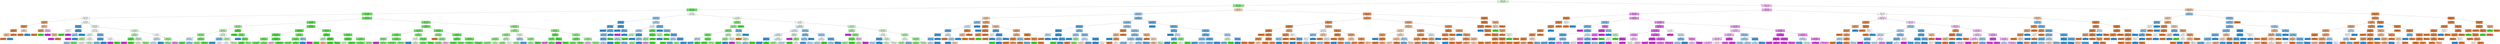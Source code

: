 digraph Tree {
node [shape=box, style="filled", color="black", fontname="helvetica"] ;
edge [fontname="helvetica"] ;
0 [label="table <= 57.05\nsamples = 40455\nvalue = [4888, 16226, 9039, 10302]\nclass = Good", fillcolor="#dbfad8"] ;
1 [label="depth <= 63.05\nsamples = 22343\nvalue = [1920, 15308, 3849, 1266]\nclass = Good", fillcolor="#8def84"] ;
0 -> 1 [labeldistance=2.5, labelangle=45, headlabel="True"] ;
2 [label="depth <= 62.75\nsamples = 19341\nvalue = [133, 15254, 2688, 1266]\nclass = Good", fillcolor="#74eb6a"] ;
1 -> 2 ;
3 [label="depth <= 60.05\nsamples = 18018\nvalue = [114, 14686, 2099, 1119]\nclass = Good", fillcolor="#6eea62"] ;
2 -> 3 ;
4 [label="depth <= 58.35\nsamples = 634\nvalue = [54, 245, 231, 104]\nclass = Good", fillcolor="#f9fef8"] ;
3 -> 4 ;
5 [label="'x' <= 6.385\nsamples = 36\nvalue = [29, 1, 3, 3]\nclass = Fair", fillcolor="#eb9c63"] ;
4 -> 5 ;
6 [label="depth <= 58.15\nsamples = 25\nvalue = [22, 0, 3, 0]\nclass = Fair", fillcolor="#e99254"] ;
5 -> 6 ;
7 [label="carat <= 0.355\nsamples = 20\nvalue = [19, 0, 1, 0]\nclass = Fair", fillcolor="#e68843"] ;
6 -> 7 ;
8 [label="'y' <= 4.7\nsamples = 3\nvalue = [2, 0, 1, 0]\nclass = Fair", fillcolor="#f2c09c"] ;
7 -> 8 ;
9 [label="samples = 2\nvalue = [2, 0, 0, 0]\nclass = Fair", fillcolor="#e58139"] ;
8 -> 9 ;
10 [label="samples = 1\nvalue = [0, 0, 1, 0]\nclass = Very good", fillcolor="#399de5"] ;
8 -> 10 ;
11 [label="samples = 17\nvalue = [17, 0, 0, 0]\nclass = Fair", fillcolor="#e58139"] ;
7 -> 11 ;
12 [label="'y' <= 5.71\nsamples = 5\nvalue = [3, 0, 2, 0]\nclass = Fair", fillcolor="#f6d5bd"] ;
6 -> 12 ;
13 [label="samples = 3\nvalue = [3, 0, 0, 0]\nclass = Fair", fillcolor="#e58139"] ;
12 -> 13 ;
14 [label="samples = 2\nvalue = [0, 0, 2, 0]\nclass = Very good", fillcolor="#399de5"] ;
12 -> 14 ;
15 [label="depth <= 57.95\nsamples = 11\nvalue = [7, 1, 0, 3]\nclass = Fair", fillcolor="#f2c09c"] ;
5 -> 15 ;
16 [label="color <= 4.0\nsamples = 6\nvalue = [5, 1, 0, 0]\nclass = Fair", fillcolor="#ea9a61"] ;
15 -> 16 ;
17 [label="samples = 5\nvalue = [5, 0, 0, 0]\nclass = Fair", fillcolor="#e58139"] ;
16 -> 17 ;
18 [label="samples = 1\nvalue = [0, 1, 0, 0]\nclass = Good", fillcolor="#47e539"] ;
16 -> 18 ;
19 [label="color <= 2.5\nsamples = 5\nvalue = [2, 0, 0, 3]\nclass = Ideal", fillcolor="#f2bdf6"] ;
15 -> 19 ;
20 [label="samples = 2\nvalue = [0, 0, 0, 2]\nclass = Ideal", fillcolor="#d739e5"] ;
19 -> 20 ;
21 [label="table <= 54.5\nsamples = 3\nvalue = [2, 0, 0, 1]\nclass = Fair", fillcolor="#f2c09c"] ;
19 -> 21 ;
22 [label="samples = 1\nvalue = [0, 0, 0, 1]\nclass = Ideal", fillcolor="#d739e5"] ;
21 -> 22 ;
23 [label="samples = 2\nvalue = [2, 0, 0, 0]\nclass = Fair", fillcolor="#e58139"] ;
21 -> 23 ;
24 [label="carat <= 0.295\nsamples = 598\nvalue = [25, 244, 228, 101]\nclass = Good", fillcolor="#f7fef6"] ;
4 -> 24 ;
25 [label="price <= 389.5\nsamples = 29\nvalue = [0, 1, 26, 2]\nclass = Very good", fillcolor="#4fa8e8"] ;
24 -> 25 ;
26 [label="carat <= 0.205\nsamples = 2\nvalue = [0, 1, 0, 1]\nclass = Good", fillcolor="#ffffff"] ;
25 -> 26 ;
27 [label="samples = 1\nvalue = [0, 1, 0, 0]\nclass = Good", fillcolor="#47e539"] ;
26 -> 27 ;
28 [label="samples = 1\nvalue = [0, 0, 0, 1]\nclass = Ideal", fillcolor="#d739e5"] ;
26 -> 28 ;
29 [label="color <= 0.5\nsamples = 27\nvalue = [0, 0, 26, 1]\nclass = Very good", fillcolor="#41a1e6"] ;
25 -> 29 ;
30 [label="'y' <= 4.165\nsamples = 3\nvalue = [0, 0, 2, 1]\nclass = Very good", fillcolor="#9ccef2"] ;
29 -> 30 ;
31 [label="samples = 1\nvalue = [0, 0, 0, 1]\nclass = Ideal", fillcolor="#d739e5"] ;
30 -> 31 ;
32 [label="samples = 2\nvalue = [0, 0, 2, 0]\nclass = Very good", fillcolor="#399de5"] ;
30 -> 32 ;
33 [label="samples = 24\nvalue = [0, 0, 24, 0]\nclass = Very good", fillcolor="#399de5"] ;
29 -> 33 ;
34 [label="depth <= 59.45\nsamples = 569\nvalue = [25, 243, 202, 99]\nclass = Good", fillcolor="#eafce9"] ;
24 -> 34 ;
35 [label="price <= 8783.5\nsamples = 172\nvalue = [16, 54, 56, 46]\nclass = Very good", fillcolor="#fcfdff"] ;
34 -> 35 ;
36 [label="'z' <= 2.765\nsamples = 155\nvalue = [16, 53, 43, 43]\nclass = Good", fillcolor="#effded"] ;
35 -> 36 ;
37 [label="'x' <= 4.445\nsamples = 25\nvalue = [2, 15, 7, 1]\nclass = Good", fillcolor="#adf3a7"] ;
36 -> 37 ;
38 [label="samples = 5\nvalue = [1, 0, 3, 1]\nclass = Very good", fillcolor="#9ccef2"] ;
37 -> 38 ;
39 [label="samples = 20\nvalue = [1, 15, 4, 0]\nclass = Good", fillcolor="#80ed77"] ;
37 -> 39 ;
40 [label="'x' <= 6.595\nsamples = 130\nvalue = [14, 38, 36, 42]\nclass = Ideal", fillcolor="#fdf6fe"] ;
36 -> 40 ;
41 [label="samples = 80\nvalue = [13, 14, 25, 28]\nclass = Ideal", fillcolor="#fdf4fe"] ;
40 -> 41 ;
42 [label="samples = 50\nvalue = [1, 24, 11, 14]\nclass = Good", fillcolor="#ccf8c8"] ;
40 -> 42 ;
43 [label="'z' <= 4.885\nsamples = 17\nvalue = [0, 1, 13, 3]\nclass = Very good", fillcolor="#72b9ec"] ;
35 -> 43 ;
44 [label="'y' <= 7.47\nsamples = 15\nvalue = [0, 0, 13, 2]\nclass = Very good", fillcolor="#57ace9"] ;
43 -> 44 ;
45 [label="samples = 7\nvalue = [0, 0, 5, 2]\nclass = Very good", fillcolor="#88c4ef"] ;
44 -> 45 ;
46 [label="samples = 8\nvalue = [0, 0, 8, 0]\nclass = Very good", fillcolor="#399de5"] ;
44 -> 46 ;
47 [label="'x' <= 8.205\nsamples = 2\nvalue = [0, 1, 0, 1]\nclass = Good", fillcolor="#ffffff"] ;
43 -> 47 ;
48 [label="samples = 1\nvalue = [0, 0, 0, 1]\nclass = Ideal", fillcolor="#d739e5"] ;
47 -> 48 ;
49 [label="samples = 1\nvalue = [0, 1, 0, 0]\nclass = Good", fillcolor="#47e539"] ;
47 -> 49 ;
50 [label="'z' <= 3.245\nsamples = 397\nvalue = [9, 189, 146, 53]\nclass = Good", fillcolor="#dffbdd"] ;
34 -> 50 ;
51 [label="'y' <= 4.425\nsamples = 170\nvalue = [2, 99, 57, 12]\nclass = Good", fillcolor="#bbf5b5"] ;
50 -> 51 ;
52 [label="'z' <= 2.605\nsamples = 12\nvalue = [0, 11, 0, 1]\nclass = Good", fillcolor="#58e74b"] ;
51 -> 52 ;
53 [label="samples = 1\nvalue = [0, 0, 0, 1]\nclass = Ideal", fillcolor="#d739e5"] ;
52 -> 53 ;
54 [label="samples = 11\nvalue = [0, 11, 0, 0]\nclass = Good", fillcolor="#47e539"] ;
52 -> 54 ;
55 [label="price <= 1276.5\nsamples = 158\nvalue = [2, 88, 57, 11]\nclass = Good", fillcolor="#c7f7c2"] ;
51 -> 55 ;
56 [label="samples = 104\nvalue = [0, 51, 44, 9]\nclass = Good", fillcolor="#eafce8"] ;
55 -> 56 ;
57 [label="samples = 54\nvalue = [2, 37, 13, 2]\nclass = Good", fillcolor="#93f08b"] ;
55 -> 57 ;
58 [label="'x' <= 6.815\nsamples = 227\nvalue = [7, 90, 89, 41]\nclass = Good", fillcolor="#fefffe"] ;
50 -> 58 ;
59 [label="price <= 9225.5\nsamples = 157\nvalue = [5, 47, 74, 31]\nclass = Very good", fillcolor="#cee7f9"] ;
58 -> 59 ;
60 [label="samples = 150\nvalue = [5, 47, 67, 31]\nclass = Very good", fillcolor="#d9ecfa"] ;
59 -> 60 ;
61 [label="samples = 7\nvalue = [0, 0, 7, 0]\nclass = Very good", fillcolor="#399de5"] ;
59 -> 61 ;
62 [label="color <= 5.5\nsamples = 70\nvalue = [2, 43, 15, 10]\nclass = Good", fillcolor="#a1f29a"] ;
58 -> 62 ;
63 [label="samples = 62\nvalue = [1, 42, 14, 5]\nclass = Good", fillcolor="#94f08c"] ;
62 -> 63 ;
64 [label="samples = 8\nvalue = [1, 1, 1, 5]\nclass = Ideal", fillcolor="#e88ef0"] ;
62 -> 64 ;
65 [label="'x' <= 5.375\nsamples = 17384\nvalue = [60, 14441, 1868, 1015]\nclass = Good", fillcolor="#6aea5f"] ;
3 -> 65 ;
66 [label="'x' <= 4.275\nsamples = 9554\nvalue = [9, 8304, 952, 289]\nclass = Good", fillcolor="#62e956"] ;
65 -> 66 ;
67 [label="price <= 732.0\nsamples = 670\nvalue = [1, 451, 212, 6]\nclass = Good", fillcolor="#9ff198"] ;
66 -> 67 ;
68 [label="clarity <= 5.5\nsamples = 578\nvalue = [1, 364, 207, 6]\nclass = Good", fillcolor="#b1f4ab"] ;
67 -> 68 ;
69 [label="price <= 429.5\nsamples = 326\nvalue = [1, 231, 89, 5]\nclass = Good", fillcolor="#91ef88"] ;
68 -> 69 ;
70 [label="table <= 54.5\nsamples = 72\nvalue = [0, 29, 41, 2]\nclass = Very good", fillcolor="#c8e4f8"] ;
69 -> 70 ;
71 [label="samples = 11\nvalue = [0, 10, 1, 0]\nclass = Good", fillcolor="#59e84d"] ;
70 -> 71 ;
72 [label="samples = 61\nvalue = [0, 19, 40, 2]\nclass = Very good", fillcolor="#9ccef2"] ;
70 -> 72 ;
73 [label="color <= 2.5\nsamples = 254\nvalue = [1, 202, 48, 3]\nclass = Good", fillcolor="#75ec6b"] ;
69 -> 73 ;
74 [label="samples = 125\nvalue = [1, 85, 36, 3]\nclass = Good", fillcolor="#9af192"] ;
73 -> 74 ;
75 [label="samples = 129\nvalue = [0, 117, 12, 0]\nclass = Good", fillcolor="#5ae84d"] ;
73 -> 75 ;
76 [label="price <= 507.0\nsamples = 252\nvalue = [0, 133, 118, 1]\nclass = Good", fillcolor="#eafce9"] ;
68 -> 76 ;
77 [label="color <= 3.5\nsamples = 60\nvalue = [0, 17, 43, 0]\nclass = Very good", fillcolor="#87c4ef"] ;
76 -> 77 ;
78 [label="samples = 30\nvalue = [0, 2, 28, 0]\nclass = Very good", fillcolor="#47a4e7"] ;
77 -> 78 ;
79 [label="samples = 30\nvalue = [0, 15, 15, 0]\nclass = Good", fillcolor="#ffffff"] ;
77 -> 79 ;
80 [label="'y' <= 3.95\nsamples = 192\nvalue = [0, 116, 75, 1]\nclass = Good", fillcolor="#bff6ba"] ;
76 -> 80 ;
81 [label="samples = 2\nvalue = [0, 1, 0, 1]\nclass = Good", fillcolor="#ffffff"] ;
80 -> 81 ;
82 [label="samples = 190\nvalue = [0, 115, 75, 0]\nclass = Good", fillcolor="#bff6ba"] ;
80 -> 82 ;
83 [label="'z' <= 2.655\nsamples = 92\nvalue = [0, 87, 5, 0]\nclass = Good", fillcolor="#52e644"] ;
67 -> 83 ;
84 [label="samples = 65\nvalue = [0, 65, 0, 0]\nclass = Good", fillcolor="#47e539"] ;
83 -> 84 ;
85 [label="'y' <= 4.275\nsamples = 27\nvalue = [0, 22, 5, 0]\nclass = Good", fillcolor="#71eb66"] ;
83 -> 85 ;
86 [label="samples = 1\nvalue = [0, 0, 1, 0]\nclass = Very good", fillcolor="#399de5"] ;
85 -> 86 ;
87 [label="color <= 2.5\nsamples = 26\nvalue = [0, 22, 4, 0]\nclass = Good", fillcolor="#68ea5d"] ;
85 -> 87 ;
88 [label="samples = 16\nvalue = [0, 15, 1, 0]\nclass = Good", fillcolor="#53e746"] ;
87 -> 88 ;
89 [label="samples = 10\nvalue = [0, 7, 3, 0]\nclass = Good", fillcolor="#96f08e"] ;
87 -> 89 ;
90 [label="table <= 56.45\nsamples = 8884\nvalue = [8, 7853, 740, 283]\nclass = Good", fillcolor="#5ee852"] ;
66 -> 90 ;
91 [label="depth <= 62.55\nsamples = 6593\nvalue = [6, 5940, 492, 155]\nclass = Good", fillcolor="#5be84e"] ;
90 -> 91 ;
92 [label="depth <= 60.75\nsamples = 6256\nvalue = [6, 5673, 442, 135]\nclass = Good", fillcolor="#59e84d"] ;
91 -> 92 ;
93 [label="color <= 2.5\nsamples = 330\nvalue = [3, 264, 51, 12]\nclass = Good", fillcolor="#73eb68"] ;
92 -> 93 ;
94 [label="samples = 190\nvalue = [1, 158, 21, 10]\nclass = Good", fillcolor="#6aea5e"] ;
93 -> 94 ;
95 [label="samples = 140\nvalue = [2, 106, 30, 2]\nclass = Good", fillcolor="#80ed76"] ;
93 -> 95 ;
96 [label="table <= 52.2\nsamples = 5926\nvalue = [3, 5409, 391, 123]\nclass = Good", fillcolor="#58e74b"] ;
92 -> 96 ;
97 [label="samples = 5\nvalue = [0, 0, 2, 3]\nclass = Ideal", fillcolor="#f2bdf6"] ;
96 -> 97 ;
98 [label="samples = 5921\nvalue = [3, 5409, 389, 120]\nclass = Good", fillcolor="#58e74b"] ;
96 -> 98 ;
99 [label="'x' <= 5.355\nsamples = 337\nvalue = [0, 267, 50, 20]\nclass = Good", fillcolor="#74eb69"] ;
91 -> 99 ;
100 [label="'x' <= 5.175\nsamples = 334\nvalue = [0, 267, 48, 19]\nclass = Good", fillcolor="#72eb67"] ;
99 -> 100 ;
101 [label="samples = 304\nvalue = [0, 240, 48, 16]\nclass = Good", fillcolor="#75ec6a"] ;
100 -> 101 ;
102 [label="samples = 30\nvalue = [0, 27, 0, 3]\nclass = Good", fillcolor="#5be84f"] ;
100 -> 102 ;
103 [label="price <= 2213.5\nsamples = 3\nvalue = [0, 0, 2, 1]\nclass = Very good", fillcolor="#9ccef2"] ;
99 -> 103 ;
104 [label="samples = 2\nvalue = [0, 0, 2, 0]\nclass = Very good", fillcolor="#399de5"] ;
103 -> 104 ;
105 [label="samples = 1\nvalue = [0, 0, 0, 1]\nclass = Ideal", fillcolor="#d739e5"] ;
103 -> 105 ;
106 [label="clarity <= 1.5\nsamples = 2291\nvalue = [2, 1913, 248, 128]\nclass = Good", fillcolor="#69ea5e"] ;
90 -> 106 ;
107 [label="color <= 0.5\nsamples = 134\nvalue = [2, 128, 4, 0]\nclass = Good", fillcolor="#4fe642"] ;
106 -> 107 ;
108 [label="'x' <= 4.465\nsamples = 5\nvalue = [2, 3, 0, 0]\nclass = Good", fillcolor="#c2f6bd"] ;
107 -> 108 ;
109 [label="samples = 2\nvalue = [0, 2, 0, 0]\nclass = Good", fillcolor="#47e539"] ;
108 -> 109 ;
110 [label="samples = 3\nvalue = [2, 1, 0, 0]\nclass = Fair", fillcolor="#f2c09c"] ;
108 -> 110 ;
111 [label="carat <= 0.355\nsamples = 129\nvalue = [0, 125, 4, 0]\nclass = Good", fillcolor="#4de63f"] ;
107 -> 111 ;
112 [label="samples = 80\nvalue = [0, 80, 0, 0]\nclass = Good", fillcolor="#47e539"] ;
111 -> 112 ;
113 [label="samples = 49\nvalue = [0, 45, 4, 0]\nclass = Good", fillcolor="#57e74b"] ;
111 -> 113 ;
114 [label="color <= 0.5\nsamples = 2157\nvalue = [0, 1785, 244, 128]\nclass = Good", fillcolor="#6bea60"] ;
106 -> 114 ;
115 [label="depth <= 60.25\nsamples = 401\nvalue = [0, 365, 22, 14]\nclass = Good", fillcolor="#58e74c"] ;
114 -> 115 ;
116 [label="samples = 9\nvalue = [0, 4, 2, 3]\nclass = Good", fillcolor="#e0fbde"] ;
115 -> 116 ;
117 [label="samples = 392\nvalue = [0, 361, 20, 11]\nclass = Good", fillcolor="#56e74a"] ;
115 -> 117 ;
118 [label="'y' <= 5.345\nsamples = 1756\nvalue = [0, 1420, 222, 114]\nclass = Good", fillcolor="#6feb64"] ;
114 -> 118 ;
119 [label="samples = 1688\nvalue = [0, 1372, 202, 114]\nclass = Good", fillcolor="#6eeb63"] ;
118 -> 119 ;
120 [label="samples = 68\nvalue = [0, 48, 20, 0]\nclass = Good", fillcolor="#94f08b"] ;
118 -> 120 ;
121 [label="depth <= 62.35\nsamples = 7830\nvalue = [51, 6137, 916, 726]\nclass = Good", fillcolor="#74eb69"] ;
65 -> 121 ;
122 [label="'x' <= 6.465\nsamples = 6443\nvalue = [34, 5203, 680, 526]\nclass = Good", fillcolor="#6feb64"] ;
121 -> 122 ;
123 [label="'y' <= 6.415\nsamples = 3078\nvalue = [16, 2432, 415, 215]\nclass = Good", fillcolor="#74eb69"] ;
122 -> 123 ;
124 [label="'y' <= 5.405\nsamples = 2804\nvalue = [11, 2231, 348, 214]\nclass = Good", fillcolor="#72eb67"] ;
123 -> 124 ;
125 [label="price <= 1252.5\nsamples = 91\nvalue = [0, 65, 1, 25]\nclass = Good", fillcolor="#8fef87"] ;
124 -> 125 ;
126 [label="samples = 5\nvalue = [0, 0, 0, 5]\nclass = Ideal", fillcolor="#d739e5"] ;
125 -> 126 ;
127 [label="samples = 86\nvalue = [0, 65, 1, 20]\nclass = Good", fillcolor="#82ed78"] ;
125 -> 127 ;
128 [label="'x' <= 6.265\nsamples = 2713\nvalue = [11, 2166, 347, 189]\nclass = Good", fillcolor="#72eb67"] ;
124 -> 128 ;
129 [label="samples = 2501\nvalue = [10, 2021, 324, 146]\nclass = Good", fillcolor="#70eb65"] ;
128 -> 129 ;
130 [label="samples = 212\nvalue = [1, 145, 23, 43]\nclass = Good", fillcolor="#90ef87"] ;
128 -> 130 ;
131 [label="'z' <= 3.965\nsamples = 274\nvalue = [5, 201, 67, 1]\nclass = Good", fillcolor="#88ee7f"] ;
123 -> 131 ;
132 [label="table <= 55.3\nsamples = 68\nvalue = [5, 32, 31, 0]\nclass = Good", fillcolor="#fafefa"] ;
131 -> 132 ;
133 [label="samples = 6\nvalue = [0, 0, 6, 0]\nclass = Very good", fillcolor="#399de5"] ;
132 -> 133 ;
134 [label="samples = 62\nvalue = [5, 32, 25, 0]\nclass = Good", fillcolor="#dcfada"] ;
132 -> 134 ;
135 [label="price <= 7110.0\nsamples = 206\nvalue = [0, 169, 36, 1]\nclass = Good", fillcolor="#6feb64"] ;
131 -> 135 ;
136 [label="samples = 156\nvalue = [0, 122, 33, 1]\nclass = Good", fillcolor="#7aec70"] ;
135 -> 136 ;
137 [label="samples = 50\nvalue = [0, 47, 3, 0]\nclass = Good", fillcolor="#53e746"] ;
135 -> 137 ;
138 [label="'y' <= 6.495\nsamples = 3365\nvalue = [18, 2771, 265, 311]\nclass = Good", fillcolor="#6bea60"] ;
122 -> 138 ;
139 [label="price <= 2316.0\nsamples = 222\nvalue = [1, 155, 3, 63]\nclass = Good", fillcolor="#95f08c"] ;
138 -> 139 ;
140 [label="samples = 1\nvalue = [1, 0, 0, 0]\nclass = Fair", fillcolor="#e58139"] ;
139 -> 140 ;
141 [label="'x' <= 6.545\nsamples = 221\nvalue = [0, 155, 3, 63]\nclass = Good", fillcolor="#94f08c"] ;
139 -> 141 ;
142 [label="samples = 199\nvalue = [0, 146, 3, 50]\nclass = Good", fillcolor="#88ee7f"] ;
141 -> 142 ;
143 [label="samples = 22\nvalue = [0, 9, 0, 13]\nclass = Ideal", fillcolor="#f3c2f7"] ;
141 -> 143 ;
144 [label="'x' <= 6.545\nsamples = 3143\nvalue = [17, 2616, 262, 248]\nclass = Good", fillcolor="#69ea5d"] ;
138 -> 144 ;
145 [label="'y' <= 6.555\nsamples = 325\nvalue = [1, 282, 42, 0]\nclass = Good", fillcolor="#63e957"] ;
144 -> 145 ;
146 [label="samples = 217\nvalue = [1, 196, 20, 0]\nclass = Good", fillcolor="#5be84e"] ;
145 -> 146 ;
147 [label="samples = 108\nvalue = [0, 86, 22, 0]\nclass = Good", fillcolor="#76ec6c"] ;
145 -> 147 ;
148 [label="clarity <= 3.5\nsamples = 2818\nvalue = [16, 2334, 220, 248]\nclass = Good", fillcolor="#6aea5e"] ;
144 -> 148 ;
149 [label="samples = 1457\nvalue = [9, 1154, 119, 175]\nclass = Good", fillcolor="#72eb68"] ;
148 -> 149 ;
150 [label="samples = 1361\nvalue = [7, 1180, 101, 73]\nclass = Good", fillcolor="#61e955"] ;
148 -> 150 ;
151 [label="'x' <= 6.395\nsamples = 1387\nvalue = [17, 934, 236, 200]\nclass = Good", fillcolor="#8fef87"] ;
121 -> 151 ;
152 [label="'y' <= 6.355\nsamples = 576\nvalue = [11, 372, 134, 59]\nclass = Good", fillcolor="#9cf194"] ;
151 -> 152 ;
153 [label="'x' <= 6.195\nsamples = 505\nvalue = [9, 335, 102, 59]\nclass = Good", fillcolor="#95f08d"] ;
152 -> 153 ;
154 [label="'y' <= 6.155\nsamples = 455\nvalue = [7, 308, 98, 42]\nclass = Good", fillcolor="#93f08b"] ;
153 -> 154 ;
155 [label="samples = 399\nvalue = [3, 277, 77, 42]\nclass = Good", fillcolor="#8def84"] ;
154 -> 155 ;
156 [label="samples = 56\nvalue = [4, 31, 21, 0]\nclass = Good", fillcolor="#caf8c6"] ;
154 -> 156 ;
157 [label="carat <= 0.935\nsamples = 50\nvalue = [2, 27, 4, 17]\nclass = Good", fillcolor="#c7f7c3"] ;
153 -> 157 ;
158 [label="samples = 26\nvalue = [0, 18, 0, 8]\nclass = Good", fillcolor="#99f191"] ;
157 -> 158 ;
159 [label="samples = 24\nvalue = [2, 9, 4, 9]\nclass = Good", fillcolor="#ffffff"] ;
157 -> 159 ;
160 [label="'x' <= 6.365\nsamples = 71\nvalue = [2, 37, 32, 0]\nclass = Good", fillcolor="#e7fce6"] ;
152 -> 160 ;
161 [label="price <= 5170.0\nsamples = 34\nvalue = [2, 11, 21, 0]\nclass = Very good", fillcolor="#a9d4f4"] ;
160 -> 161 ;
162 [label="samples = 15\nvalue = [0, 10, 5, 0]\nclass = Good", fillcolor="#a3f29c"] ;
161 -> 162 ;
163 [label="samples = 19\nvalue = [2, 1, 16, 0]\nclass = Very good", fillcolor="#5caeea"] ;
161 -> 163 ;
164 [label="'y' <= 6.435\nsamples = 37\nvalue = [0, 26, 11, 0]\nclass = Good", fillcolor="#95f08d"] ;
160 -> 164 ;
165 [label="samples = 30\nvalue = [0, 19, 11, 0]\nclass = Good", fillcolor="#b2f4ac"] ;
164 -> 165 ;
166 [label="samples = 7\nvalue = [0, 7, 0, 0]\nclass = Good", fillcolor="#47e539"] ;
164 -> 166 ;
167 [label="table <= 54.65\nsamples = 811\nvalue = [6, 562, 102, 141]\nclass = Good", fillcolor="#8bef83"] ;
151 -> 167 ;
168 [label="'z' <= 4.08\nsamples = 104\nvalue = [1, 93, 3, 7]\nclass = Good", fillcolor="#5ce84f"] ;
167 -> 168 ;
169 [label="price <= 4333.0\nsamples = 27\nvalue = [1, 21, 0, 5]\nclass = Good", fillcolor="#79ec6f"] ;
168 -> 169 ;
170 [label="samples = 4\nvalue = [0, 1, 0, 3]\nclass = Ideal", fillcolor="#e47bee"] ;
169 -> 170 ;
171 [label="samples = 23\nvalue = [1, 20, 0, 2]\nclass = Good", fillcolor="#61e955"] ;
169 -> 171 ;
172 [label="table <= 52.5\nsamples = 77\nvalue = [0, 72, 3, 2]\nclass = Good", fillcolor="#53e746"] ;
168 -> 172 ;
173 [label="samples = 1\nvalue = [0, 0, 0, 1]\nclass = Ideal", fillcolor="#d739e5"] ;
172 -> 173 ;
174 [label="samples = 76\nvalue = [0, 72, 3, 1]\nclass = Good", fillcolor="#51e644"] ;
172 -> 174 ;
175 [label="'x' <= 6.535\nsamples = 707\nvalue = [5, 469, 99, 134]\nclass = Good", fillcolor="#93f08b"] ;
167 -> 175 ;
176 [label="'y' <= 6.435\nsamples = 160\nvalue = [0, 127, 17, 16]\nclass = Good", fillcolor="#71eb67"] ;
175 -> 176 ;
177 [label="samples = 66\nvalue = [0, 51, 1, 14]\nclass = Good", fillcolor="#7cec72"] ;
176 -> 177 ;
178 [label="samples = 94\nvalue = [0, 76, 16, 2]\nclass = Good", fillcolor="#71eb67"] ;
176 -> 178 ;
179 [label="'y' <= 6.575\nsamples = 547\nvalue = [5, 342, 82, 118]\nclass = Good", fillcolor="#9ff198"] ;
175 -> 179 ;
180 [label="samples = 39\nvalue = [0, 15, 1, 23]\nclass = Ideal", fillcolor="#f2bdf6"] ;
179 -> 180 ;
181 [label="samples = 508\nvalue = [5, 327, 81, 95]\nclass = Good", fillcolor="#98f090"] ;
179 -> 181 ;
182 [label="price <= 763.0\nsamples = 1323\nvalue = [19, 568, 589, 147]\nclass = Very good", fillcolor="#f9fcfe"] ;
2 -> 182 ;
183 [label="price <= 528.0\nsamples = 258\nvalue = [0, 77, 176, 5]\nclass = Very good", fillcolor="#93c9f1"] ;
182 -> 183 ;
184 [label="depth <= 62.95\nsamples = 65\nvalue = [0, 6, 58, 1]\nclass = Very good", fillcolor="#50a9e8"] ;
183 -> 184 ;
185 [label="color <= 1.5\nsamples = 42\nvalue = [0, 6, 36, 0]\nclass = Very good", fillcolor="#5aade9"] ;
184 -> 185 ;
186 [label="samples = 13\nvalue = [0, 0, 13, 0]\nclass = Very good", fillcolor="#399de5"] ;
185 -> 186 ;
187 [label="price <= 504.5\nsamples = 29\nvalue = [0, 6, 23, 0]\nclass = Very good", fillcolor="#6db7ec"] ;
185 -> 187 ;
188 [label="price <= 494.5\nsamples = 22\nvalue = [0, 6, 16, 0]\nclass = Very good", fillcolor="#83c2ef"] ;
187 -> 188 ;
189 [label="carat <= 0.305\nsamples = 20\nvalue = [0, 4, 16, 0]\nclass = Very good", fillcolor="#6ab6ec"] ;
188 -> 189 ;
190 [label="samples = 10\nvalue = [0, 4, 6, 0]\nclass = Very good", fillcolor="#bddef6"] ;
189 -> 190 ;
191 [label="samples = 10\nvalue = [0, 0, 10, 0]\nclass = Very good", fillcolor="#399de5"] ;
189 -> 191 ;
192 [label="samples = 2\nvalue = [0, 2, 0, 0]\nclass = Good", fillcolor="#47e539"] ;
188 -> 192 ;
193 [label="samples = 7\nvalue = [0, 0, 7, 0]\nclass = Very good", fillcolor="#399de5"] ;
187 -> 193 ;
194 [label="price <= 517.5\nsamples = 23\nvalue = [0, 0, 22, 1]\nclass = Very good", fillcolor="#42a1e6"] ;
184 -> 194 ;
195 [label="samples = 18\nvalue = [0, 0, 18, 0]\nclass = Very good", fillcolor="#399de5"] ;
194 -> 195 ;
196 [label="price <= 524.0\nsamples = 5\nvalue = [0, 0, 4, 1]\nclass = Very good", fillcolor="#6ab6ec"] ;
194 -> 196 ;
197 [label="samples = 1\nvalue = [0, 0, 0, 1]\nclass = Ideal", fillcolor="#d739e5"] ;
196 -> 197 ;
198 [label="samples = 4\nvalue = [0, 0, 4, 0]\nclass = Very good", fillcolor="#399de5"] ;
196 -> 198 ;
199 [label="'y' <= 4.385\nsamples = 193\nvalue = [0, 71, 118, 4]\nclass = Very good", fillcolor="#b3d9f5"] ;
183 -> 199 ;
200 [label="'x' <= 4.335\nsamples = 114\nvalue = [0, 57, 55, 2]\nclass = Good", fillcolor="#f9fef8"] ;
199 -> 200 ;
201 [label="'y' <= 4.305\nsamples = 85\nvalue = [0, 32, 53, 0]\nclass = Very good", fillcolor="#b1d8f5"] ;
200 -> 201 ;
202 [label="'x' <= 4.28\nsamples = 53\nvalue = [0, 30, 23, 0]\nclass = Good", fillcolor="#d4f9d1"] ;
201 -> 202 ;
203 [label="clarity <= 3.5\nsamples = 37\nvalue = [0, 14, 23, 0]\nclass = Very good", fillcolor="#b2d9f5"] ;
202 -> 203 ;
204 [label="samples = 6\nvalue = [0, 6, 0, 0]\nclass = Good", fillcolor="#47e539"] ;
203 -> 204 ;
205 [label="samples = 31\nvalue = [0, 8, 23, 0]\nclass = Very good", fillcolor="#7ebfee"] ;
203 -> 205 ;
206 [label="samples = 16\nvalue = [0, 16, 0, 0]\nclass = Good", fillcolor="#47e539"] ;
202 -> 206 ;
207 [label="price <= 688.0\nsamples = 32\nvalue = [0, 2, 30, 0]\nclass = Very good", fillcolor="#46a4e7"] ;
201 -> 207 ;
208 [label="samples = 26\nvalue = [0, 0, 26, 0]\nclass = Very good", fillcolor="#399de5"] ;
207 -> 208 ;
209 [label="depth <= 62.85\nsamples = 6\nvalue = [0, 2, 4, 0]\nclass = Very good", fillcolor="#9ccef2"] ;
207 -> 209 ;
210 [label="samples = 3\nvalue = [0, 2, 1, 0]\nclass = Good", fillcolor="#a3f29c"] ;
209 -> 210 ;
211 [label="samples = 3\nvalue = [0, 0, 3, 0]\nclass = Very good", fillcolor="#399de5"] ;
209 -> 211 ;
212 [label="'y' <= 4.375\nsamples = 29\nvalue = [0, 25, 2, 2]\nclass = Good", fillcolor="#62e956"] ;
200 -> 212 ;
213 [label="depth <= 62.85\nsamples = 24\nvalue = [0, 22, 0, 2]\nclass = Good", fillcolor="#58e74b"] ;
212 -> 213 ;
214 [label="clarity <= 2.5\nsamples = 6\nvalue = [0, 4, 0, 2]\nclass = Good", fillcolor="#a3f29c"] ;
213 -> 214 ;
215 [label="samples = 3\nvalue = [0, 1, 0, 2]\nclass = Ideal", fillcolor="#eb9cf2"] ;
214 -> 215 ;
216 [label="samples = 3\nvalue = [0, 3, 0, 0]\nclass = Good", fillcolor="#47e539"] ;
214 -> 216 ;
217 [label="samples = 18\nvalue = [0, 18, 0, 0]\nclass = Good", fillcolor="#47e539"] ;
213 -> 217 ;
218 [label="'x' <= 4.375\nsamples = 5\nvalue = [0, 3, 2, 0]\nclass = Good", fillcolor="#c2f6bd"] ;
212 -> 218 ;
219 [label="samples = 2\nvalue = [0, 0, 2, 0]\nclass = Very good", fillcolor="#399de5"] ;
218 -> 219 ;
220 [label="samples = 3\nvalue = [0, 3, 0, 0]\nclass = Good", fillcolor="#47e539"] ;
218 -> 220 ;
221 [label="'x' <= 4.415\nsamples = 79\nvalue = [0, 14, 63, 2]\nclass = Very good", fillcolor="#6ab5eb"] ;
199 -> 221 ;
222 [label="samples = 19\nvalue = [0, 0, 19, 0]\nclass = Very good", fillcolor="#399de5"] ;
221 -> 222 ;
223 [label="'y' <= 4.46\nsamples = 60\nvalue = [0, 14, 44, 2]\nclass = Very good", fillcolor="#7ebfee"] ;
221 -> 223 ;
224 [label="samples = 7\nvalue = [0, 7, 0, 0]\nclass = Good", fillcolor="#47e539"] ;
223 -> 224 ;
225 [label="depth <= 62.85\nsamples = 53\nvalue = [0, 7, 44, 2]\nclass = Very good", fillcolor="#60b0ea"] ;
223 -> 225 ;
226 [label="price <= 608.0\nsamples = 13\nvalue = [0, 5, 8, 0]\nclass = Very good", fillcolor="#b5daf5"] ;
225 -> 226 ;
227 [label="samples = 3\nvalue = [0, 3, 0, 0]\nclass = Good", fillcolor="#47e539"] ;
226 -> 227 ;
228 [label="samples = 10\nvalue = [0, 2, 8, 0]\nclass = Very good", fillcolor="#6ab6ec"] ;
226 -> 228 ;
229 [label="table <= 54.5\nsamples = 40\nvalue = [0, 2, 36, 2]\nclass = Very good", fillcolor="#4ea7e8"] ;
225 -> 229 ;
230 [label="samples = 3\nvalue = [0, 2, 1, 0]\nclass = Good", fillcolor="#a3f29c"] ;
229 -> 230 ;
231 [label="samples = 37\nvalue = [0, 0, 35, 2]\nclass = Very good", fillcolor="#44a3e6"] ;
229 -> 231 ;
232 [label="'y' <= 4.725\nsamples = 1065\nvalue = [19, 491, 413, 142]\nclass = Good", fillcolor="#e9fce7"] ;
182 -> 232 ;
233 [label="'x' <= 4.695\nsamples = 137\nvalue = [1, 100, 28, 8]\nclass = Good", fillcolor="#85ee7c"] ;
232 -> 233 ;
234 [label="'y' <= 4.67\nsamples = 107\nvalue = [1, 70, 28, 8]\nclass = Good", fillcolor="#9df196"] ;
233 -> 234 ;
235 [label="clarity <= 6.5\nsamples = 91\nvalue = [0, 67, 16, 8]\nclass = Good", fillcolor="#82ed78"] ;
234 -> 235 ;
236 [label="clarity <= 1.5\nsamples = 75\nvalue = [0, 58, 15, 2]\nclass = Good", fillcolor="#7bec71"] ;
235 -> 236 ;
237 [label="price <= 955.0\nsamples = 10\nvalue = [0, 4, 6, 0]\nclass = Very good", fillcolor="#bddef6"] ;
236 -> 237 ;
238 [label="samples = 7\nvalue = [0, 1, 6, 0]\nclass = Very good", fillcolor="#5aade9"] ;
237 -> 238 ;
239 [label="samples = 3\nvalue = [0, 3, 0, 0]\nclass = Good", fillcolor="#47e539"] ;
237 -> 239 ;
240 [label="'y' <= 4.455\nsamples = 65\nvalue = [0, 54, 9, 2]\nclass = Good", fillcolor="#6bea60"] ;
236 -> 240 ;
241 [label="samples = 41\nvalue = [0, 39, 1, 1]\nclass = Good", fillcolor="#50e643"] ;
240 -> 241 ;
242 [label="samples = 24\nvalue = [0, 15, 8, 1]\nclass = Good", fillcolor="#aef4a8"] ;
240 -> 242 ;
243 [label="'x' <= 4.275\nsamples = 16\nvalue = [0, 9, 1, 6]\nclass = Good", fillcolor="#c8f7c4"] ;
235 -> 243 ;
244 [label="'y' <= 4.255\nsamples = 3\nvalue = [0, 2, 1, 0]\nclass = Good", fillcolor="#a3f29c"] ;
243 -> 244 ;
245 [label="samples = 2\nvalue = [0, 2, 0, 0]\nclass = Good", fillcolor="#47e539"] ;
244 -> 245 ;
246 [label="samples = 1\nvalue = [0, 0, 1, 0]\nclass = Very good", fillcolor="#399de5"] ;
244 -> 246 ;
247 [label="price <= 789.0\nsamples = 13\nvalue = [0, 7, 0, 6]\nclass = Good", fillcolor="#e5fbe3"] ;
243 -> 247 ;
248 [label="samples = 2\nvalue = [0, 0, 0, 2]\nclass = Ideal", fillcolor="#d739e5"] ;
247 -> 248 ;
249 [label="samples = 11\nvalue = [0, 7, 0, 4]\nclass = Good", fillcolor="#b0f4aa"] ;
247 -> 249 ;
250 [label="depth <= 62.85\nsamples = 16\nvalue = [1, 3, 12, 0]\nclass = Very good", fillcolor="#76bbed"] ;
234 -> 250 ;
251 [label="table <= 55.2\nsamples = 6\nvalue = [1, 3, 2, 0]\nclass = Good", fillcolor="#d1f8ce"] ;
250 -> 251 ;
252 [label="samples = 1\nvalue = [1, 0, 0, 0]\nclass = Fair", fillcolor="#e58139"] ;
251 -> 252 ;
253 [label="clarity <= 5.5\nsamples = 5\nvalue = [0, 3, 2, 0]\nclass = Good", fillcolor="#c2f6bd"] ;
251 -> 253 ;
254 [label="samples = 3\nvalue = [0, 1, 2, 0]\nclass = Very good", fillcolor="#9ccef2"] ;
253 -> 254 ;
255 [label="samples = 2\nvalue = [0, 2, 0, 0]\nclass = Good", fillcolor="#47e539"] ;
253 -> 255 ;
256 [label="samples = 10\nvalue = [0, 0, 10, 0]\nclass = Very good", fillcolor="#399de5"] ;
250 -> 256 ;
257 [label="samples = 30\nvalue = [0, 30, 0, 0]\nclass = Good", fillcolor="#47e539"] ;
233 -> 257 ;
258 [label="'x' <= 6.405\nsamples = 928\nvalue = [18, 391, 385, 134]\nclass = Good", fillcolor="#fdfffd"] ;
232 -> 258 ;
259 [label="'y' <= 6.355\nsamples = 567\nvalue = [15, 210, 282, 60]\nclass = Very good", fillcolor="#d7ebfa"] ;
258 -> 259 ;
260 [label="'x' <= 6.34\nsamples = 489\nvalue = [11, 189, 229, 60]\nclass = Very good", fillcolor="#e5f2fc"] ;
259 -> 260 ;
261 [label="'x' <= 4.735\nsamples = 473\nvalue = [11, 180, 229, 53]\nclass = Very good", fillcolor="#deeffb"] ;
260 -> 261 ;
262 [label="color <= 4.0\nsamples = 17\nvalue = [0, 1, 16, 0]\nclass = Very good", fillcolor="#45a3e7"] ;
261 -> 262 ;
263 [label="samples = 16\nvalue = [0, 0, 16, 0]\nclass = Very good", fillcolor="#399de5"] ;
262 -> 263 ;
264 [label="samples = 1\nvalue = [0, 1, 0, 0]\nclass = Good", fillcolor="#47e539"] ;
262 -> 264 ;
265 [label="'y' <= 5.075\nsamples = 456\nvalue = [11, 179, 213, 53]\nclass = Very good", fillcolor="#e7f3fc"] ;
261 -> 265 ;
266 [label="samples = 75\nvalue = [0, 46, 20, 9]\nclass = Good", fillcolor="#a8f3a1"] ;
265 -> 266 ;
267 [label="samples = 381\nvalue = [11, 133, 193, 44]\nclass = Very good", fillcolor="#cfe7f9"] ;
265 -> 267 ;
268 [label="table <= 55.5\nsamples = 16\nvalue = [0, 9, 0, 7]\nclass = Good", fillcolor="#d6f9d3"] ;
260 -> 268 ;
269 [label="samples = 3\nvalue = [0, 0, 0, 3]\nclass = Ideal", fillcolor="#d739e5"] ;
268 -> 269 ;
270 [label="color <= 2.5\nsamples = 13\nvalue = [0, 9, 0, 4]\nclass = Good", fillcolor="#99f191"] ;
268 -> 270 ;
271 [label="samples = 5\nvalue = [0, 5, 0, 0]\nclass = Good", fillcolor="#47e539"] ;
270 -> 271 ;
272 [label="samples = 8\nvalue = [0, 4, 0, 4]\nclass = Good", fillcolor="#ffffff"] ;
270 -> 272 ;
273 [label="'x' <= 6.355\nsamples = 78\nvalue = [4, 21, 53, 0]\nclass = Very good", fillcolor="#90c8f0"] ;
259 -> 273 ;
274 [label="price <= 6690.0\nsamples = 37\nvalue = [4, 7, 26, 0]\nclass = Very good", fillcolor="#82c1ef"] ;
273 -> 274 ;
275 [label="'y' <= 6.375\nsamples = 29\nvalue = [4, 7, 18, 0]\nclass = Very good", fillcolor="#9ccef2"] ;
274 -> 275 ;
276 [label="samples = 8\nvalue = [1, 0, 7, 0]\nclass = Very good", fillcolor="#55abe9"] ;
275 -> 276 ;
277 [label="samples = 21\nvalue = [3, 7, 11, 0]\nclass = Very good", fillcolor="#c6e3f8"] ;
275 -> 277 ;
278 [label="samples = 8\nvalue = [0, 0, 8, 0]\nclass = Very good", fillcolor="#399de5"] ;
274 -> 278 ;
279 [label="carat <= 1.015\nsamples = 41\nvalue = [0, 14, 27, 0]\nclass = Very good", fillcolor="#a0d0f2"] ;
273 -> 279 ;
280 [label="'x' <= 6.395\nsamples = 23\nvalue = [0, 11, 12, 0]\nclass = Very good", fillcolor="#eff7fd"] ;
279 -> 280 ;
281 [label="samples = 20\nvalue = [0, 8, 12, 0]\nclass = Very good", fillcolor="#bddef6"] ;
280 -> 281 ;
282 [label="samples = 3\nvalue = [0, 3, 0, 0]\nclass = Good", fillcolor="#47e539"] ;
280 -> 282 ;
283 [label="'x' <= 6.385\nsamples = 18\nvalue = [0, 3, 15, 0]\nclass = Very good", fillcolor="#61b1ea"] ;
279 -> 283 ;
284 [label="samples = 8\nvalue = [0, 3, 5, 0]\nclass = Very good", fillcolor="#b0d8f5"] ;
283 -> 284 ;
285 [label="samples = 10\nvalue = [0, 0, 10, 0]\nclass = Very good", fillcolor="#399de5"] ;
283 -> 285 ;
286 [label="'y' <= 6.445\nsamples = 361\nvalue = [3, 181, 103, 74]\nclass = Good", fillcolor="#c7f7c3"] ;
258 -> 286 ;
287 [label="'z' <= 4.015\nsamples = 42\nvalue = [0, 27, 1, 14]\nclass = Good", fillcolor="#aaf3a3"] ;
286 -> 287 ;
288 [label="samples = 4\nvalue = [0, 0, 0, 4]\nclass = Ideal", fillcolor="#d739e5"] ;
287 -> 288 ;
289 [label="'x' <= 6.465\nsamples = 38\nvalue = [0, 27, 1, 10]\nclass = Good", fillcolor="#8fef87"] ;
287 -> 289 ;
290 [label="price <= 4587.0\nsamples = 26\nvalue = [0, 22, 1, 3]\nclass = Good", fillcolor="#67ea5b"] ;
289 -> 290 ;
291 [label="samples = 11\nvalue = [0, 7, 1, 3]\nclass = Good", fillcolor="#a3f29c"] ;
290 -> 291 ;
292 [label="samples = 15\nvalue = [0, 15, 0, 0]\nclass = Good", fillcolor="#47e539"] ;
290 -> 292 ;
293 [label="table <= 56.5\nsamples = 12\nvalue = [0, 5, 0, 7]\nclass = Ideal", fillcolor="#f4c6f8"] ;
289 -> 293 ;
294 [label="samples = 8\nvalue = [0, 5, 0, 3]\nclass = Good", fillcolor="#b5f5b0"] ;
293 -> 294 ;
295 [label="samples = 4\nvalue = [0, 0, 0, 4]\nclass = Ideal", fillcolor="#d739e5"] ;
293 -> 295 ;
296 [label="price <= 7528.0\nsamples = 319\nvalue = [3, 154, 102, 60]\nclass = Good", fillcolor="#d3f9d0"] ;
286 -> 296 ;
297 [label="'x' <= 6.485\nsamples = 153\nvalue = [0, 58, 53, 42]\nclass = Good", fillcolor="#f6fef5"] ;
296 -> 297 ;
298 [label="color <= 2.5\nsamples = 16\nvalue = [0, 2, 14, 0]\nclass = Very good", fillcolor="#55abe9"] ;
297 -> 298 ;
299 [label="samples = 5\nvalue = [0, 2, 3, 0]\nclass = Very good", fillcolor="#bddef6"] ;
298 -> 299 ;
300 [label="samples = 11\nvalue = [0, 0, 11, 0]\nclass = Very good", fillcolor="#399de5"] ;
298 -> 300 ;
301 [label="'y' <= 6.515\nsamples = 137\nvalue = [0, 56, 39, 42]\nclass = Good", fillcolor="#e4fbe2"] ;
297 -> 301 ;
302 [label="samples = 18\nvalue = [0, 10, 0, 8]\nclass = Good", fillcolor="#dafad7"] ;
301 -> 302 ;
303 [label="samples = 119\nvalue = [0, 46, 39, 34]\nclass = Good", fillcolor="#effdee"] ;
301 -> 303 ;
304 [label="'x' <= 7.275\nsamples = 166\nvalue = [3, 96, 49, 18]\nclass = Good", fillcolor="#b5f5af"] ;
296 -> 304 ;
305 [label="carat <= 1.47\nsamples = 55\nvalue = [3, 24, 23, 5]\nclass = Good", fillcolor="#f9fef9"] ;
304 -> 305 ;
306 [label="samples = 35\nvalue = [0, 21, 9, 5]\nclass = Good", fillcolor="#aaf3a4"] ;
305 -> 306 ;
307 [label="samples = 20\nvalue = [3, 3, 14, 0]\nclass = Very good", fillcolor="#7fc0ee"] ;
305 -> 307 ;
308 [label="price <= 13882.0\nsamples = 111\nvalue = [0, 72, 26, 13]\nclass = Good", fillcolor="#9bf194"] ;
304 -> 308 ;
309 [label="samples = 57\nvalue = [0, 40, 7, 10]\nclass = Good", fillcolor="#8aee81"] ;
308 -> 309 ;
310 [label="samples = 54\nvalue = [0, 32, 19, 3]\nclass = Good", fillcolor="#bbf5b5"] ;
308 -> 310 ;
311 [label="depth <= 63.55\nsamples = 3002\nvalue = [1787, 54, 1161, 0]\nclass = Fair", fillcolor="#f6d4bc"] ;
1 -> 311 ;
312 [label="price <= 688.0\nsamples = 1487\nvalue = [482, 35, 970, 0]\nclass = Very good", fillcolor="#9fcff2"] ;
311 -> 312 ;
313 [label="'y' <= 4.285\nsamples = 315\nvalue = [200, 3, 112, 0]\nclass = Fair", fillcolor="#f4c8a9"] ;
312 -> 313 ;
314 [label="'x' <= 4.265\nsamples = 90\nvalue = [27, 0, 63, 0]\nclass = Very good", fillcolor="#8ec7f0"] ;
313 -> 314 ;
315 [label="'y' <= 4.245\nsamples = 60\nvalue = [27, 0, 33, 0]\nclass = Very good", fillcolor="#dbedfa"] ;
314 -> 315 ;
316 [label="clarity <= 6.5\nsamples = 39\nvalue = [7, 0, 32, 0]\nclass = Very good", fillcolor="#64b2eb"] ;
315 -> 316 ;
317 [label="depth <= 63.25\nsamples = 30\nvalue = [3, 0, 27, 0]\nclass = Very good", fillcolor="#4fa8e8"] ;
316 -> 317 ;
318 [label="clarity <= 4.5\nsamples = 12\nvalue = [3, 0, 9, 0]\nclass = Very good", fillcolor="#7bbeee"] ;
317 -> 318 ;
319 [label="samples = 7\nvalue = [3, 0, 4, 0]\nclass = Very good", fillcolor="#cee6f8"] ;
318 -> 319 ;
320 [label="samples = 5\nvalue = [0, 0, 5, 0]\nclass = Very good", fillcolor="#399de5"] ;
318 -> 320 ;
321 [label="samples = 18\nvalue = [0, 0, 18, 0]\nclass = Very good", fillcolor="#399de5"] ;
317 -> 321 ;
322 [label="'z' <= 2.48\nsamples = 9\nvalue = [4, 0, 5, 0]\nclass = Very good", fillcolor="#d7ebfa"] ;
316 -> 322 ;
323 [label="samples = 1\nvalue = [1, 0, 0, 0]\nclass = Fair", fillcolor="#e58139"] ;
322 -> 323 ;
324 [label="'x' <= 3.99\nsamples = 8\nvalue = [3, 0, 5, 0]\nclass = Very good", fillcolor="#b0d8f5"] ;
322 -> 324 ;
325 [label="samples = 3\nvalue = [0, 0, 3, 0]\nclass = Very good", fillcolor="#399de5"] ;
324 -> 325 ;
326 [label="samples = 5\nvalue = [3, 0, 2, 0]\nclass = Fair", fillcolor="#f6d5bd"] ;
324 -> 326 ;
327 [label="color <= 1.5\nsamples = 21\nvalue = [20, 0, 1, 0]\nclass = Fair", fillcolor="#e68743"] ;
315 -> 327 ;
328 [label="'x' <= 4.235\nsamples = 3\nvalue = [2, 0, 1, 0]\nclass = Fair", fillcolor="#f2c09c"] ;
327 -> 328 ;
329 [label="samples = 1\nvalue = [0, 0, 1, 0]\nclass = Very good", fillcolor="#399de5"] ;
328 -> 329 ;
330 [label="samples = 2\nvalue = [2, 0, 0, 0]\nclass = Fair", fillcolor="#e58139"] ;
328 -> 330 ;
331 [label="samples = 18\nvalue = [18, 0, 0, 0]\nclass = Fair", fillcolor="#e58139"] ;
327 -> 331 ;
332 [label="samples = 30\nvalue = [0, 0, 30, 0]\nclass = Very good", fillcolor="#399de5"] ;
314 -> 332 ;
333 [label="'x' <= 4.315\nsamples = 225\nvalue = [173, 3, 49, 0]\nclass = Fair", fillcolor="#eda674"] ;
313 -> 333 ;
334 [label="'x' <= 4.225\nsamples = 75\nvalue = [73, 1, 1, 0]\nclass = Fair", fillcolor="#e6843e"] ;
333 -> 334 ;
335 [label="samples = 1\nvalue = [0, 0, 1, 0]\nclass = Very good", fillcolor="#399de5"] ;
334 -> 335 ;
336 [label="'x' <= 4.255\nsamples = 74\nvalue = [73, 1, 0, 0]\nclass = Fair", fillcolor="#e5833c"] ;
334 -> 336 ;
337 [label="'y' <= 4.305\nsamples = 8\nvalue = [7, 1, 0, 0]\nclass = Fair", fillcolor="#e99355"] ;
336 -> 337 ;
338 [label="samples = 7\nvalue = [7, 0, 0, 0]\nclass = Fair", fillcolor="#e58139"] ;
337 -> 338 ;
339 [label="samples = 1\nvalue = [0, 1, 0, 0]\nclass = Good", fillcolor="#47e539"] ;
337 -> 339 ;
340 [label="samples = 66\nvalue = [66, 0, 0, 0]\nclass = Fair", fillcolor="#e58139"] ;
336 -> 340 ;
341 [label="'y' <= 4.345\nsamples = 150\nvalue = [100, 2, 48, 0]\nclass = Fair", fillcolor="#f2bf9a"] ;
333 -> 341 ;
342 [label="'x' <= 4.325\nsamples = 24\nvalue = [2, 1, 21, 0]\nclass = Very good", fillcolor="#54aae9"] ;
341 -> 342 ;
343 [label="color <= 4.5\nsamples = 4\nvalue = [2, 0, 2, 0]\nclass = Fair", fillcolor="#ffffff"] ;
342 -> 343 ;
344 [label="samples = 2\nvalue = [2, 0, 0, 0]\nclass = Fair", fillcolor="#e58139"] ;
343 -> 344 ;
345 [label="samples = 2\nvalue = [0, 0, 2, 0]\nclass = Very good", fillcolor="#399de5"] ;
343 -> 345 ;
346 [label="color <= 1.5\nsamples = 20\nvalue = [0, 1, 19, 0]\nclass = Very good", fillcolor="#43a2e6"] ;
342 -> 346 ;
347 [label="price <= 560.5\nsamples = 3\nvalue = [0, 1, 2, 0]\nclass = Very good", fillcolor="#9ccef2"] ;
346 -> 347 ;
348 [label="samples = 1\nvalue = [0, 1, 0, 0]\nclass = Good", fillcolor="#47e539"] ;
347 -> 348 ;
349 [label="samples = 2\nvalue = [0, 0, 2, 0]\nclass = Very good", fillcolor="#399de5"] ;
347 -> 349 ;
350 [label="samples = 17\nvalue = [0, 0, 17, 0]\nclass = Very good", fillcolor="#399de5"] ;
346 -> 350 ;
351 [label="'y' <= 4.585\nsamples = 126\nvalue = [98, 1, 27, 0]\nclass = Fair", fillcolor="#eca571"] ;
341 -> 351 ;
352 [label="price <= 596.5\nsamples = 93\nvalue = [66, 0, 27, 0]\nclass = Fair", fillcolor="#f0b58a"] ;
351 -> 352 ;
353 [label="'x' <= 4.375\nsamples = 64\nvalue = [57, 0, 7, 0]\nclass = Fair", fillcolor="#e89051"] ;
352 -> 353 ;
354 [label="samples = 28\nvalue = [28, 0, 0, 0]\nclass = Fair", fillcolor="#e58139"] ;
353 -> 354 ;
355 [label="samples = 36\nvalue = [29, 0, 7, 0]\nclass = Fair", fillcolor="#eb9f69"] ;
353 -> 355 ;
356 [label="'x' <= 4.37\nsamples = 29\nvalue = [9, 0, 20, 0]\nclass = Very good", fillcolor="#92c9f1"] ;
352 -> 356 ;
357 [label="samples = 3\nvalue = [3, 0, 0, 0]\nclass = Fair", fillcolor="#e58139"] ;
356 -> 357 ;
358 [label="samples = 26\nvalue = [6, 0, 20, 0]\nclass = Very good", fillcolor="#74baed"] ;
356 -> 358 ;
359 [label="price <= 683.5\nsamples = 33\nvalue = [32, 1, 0, 0]\nclass = Fair", fillcolor="#e6853f"] ;
351 -> 359 ;
360 [label="samples = 26\nvalue = [26, 0, 0, 0]\nclass = Fair", fillcolor="#e58139"] ;
359 -> 360 ;
361 [label="price <= 684.5\nsamples = 7\nvalue = [6, 1, 0, 0]\nclass = Fair", fillcolor="#e9965a"] ;
359 -> 361 ;
362 [label="samples = 1\nvalue = [0, 1, 0, 0]\nclass = Good", fillcolor="#47e539"] ;
361 -> 362 ;
363 [label="samples = 6\nvalue = [6, 0, 0, 0]\nclass = Fair", fillcolor="#e58139"] ;
361 -> 363 ;
364 [label="'x' <= 6.375\nsamples = 1172\nvalue = [282, 32, 858, 0]\nclass = Very good", fillcolor="#7fc0ee"] ;
312 -> 364 ;
365 [label="'y' <= 4.705\nsamples = 825\nvalue = [235, 14, 576, 0]\nclass = Very good", fillcolor="#8dc6f0"] ;
364 -> 365 ;
366 [label="clarity <= 4.5\nsamples = 172\nvalue = [24, 4, 144, 0]\nclass = Very good", fillcolor="#5eb0ea"] ;
365 -> 366 ;
367 [label="clarity <= 1.5\nsamples = 96\nvalue = [4, 1, 91, 0]\nclass = Very good", fillcolor="#44a2e6"] ;
366 -> 367 ;
368 [label="color <= 4.0\nsamples = 5\nvalue = [2, 0, 3, 0]\nclass = Very good", fillcolor="#bddef6"] ;
367 -> 368 ;
369 [label="samples = 2\nvalue = [2, 0, 0, 0]\nclass = Fair", fillcolor="#e58139"] ;
368 -> 369 ;
370 [label="samples = 3\nvalue = [0, 0, 3, 0]\nclass = Very good", fillcolor="#399de5"] ;
368 -> 370 ;
371 [label="clarity <= 3.5\nsamples = 91\nvalue = [2, 1, 88, 0]\nclass = Very good", fillcolor="#40a0e6"] ;
367 -> 371 ;
372 [label="samples = 66\nvalue = [0, 0, 66, 0]\nclass = Very good", fillcolor="#399de5"] ;
371 -> 372 ;
373 [label="table <= 54.5\nsamples = 25\nvalue = [2, 1, 22, 0]\nclass = Very good", fillcolor="#53aae8"] ;
371 -> 373 ;
374 [label="samples = 1\nvalue = [0, 1, 0, 0]\nclass = Good", fillcolor="#47e539"] ;
373 -> 374 ;
375 [label="samples = 24\nvalue = [2, 0, 22, 0]\nclass = Very good", fillcolor="#4ba6e7"] ;
373 -> 375 ;
376 [label="table <= 54.5\nsamples = 76\nvalue = [20, 3, 53, 0]\nclass = Very good", fillcolor="#8ac5f0"] ;
366 -> 376 ;
377 [label="'x' <= 4.45\nsamples = 11\nvalue = [1, 3, 7, 0]\nclass = Very good", fillcolor="#9ccef2"] ;
376 -> 377 ;
378 [label="samples = 6\nvalue = [0, 0, 6, 0]\nclass = Very good", fillcolor="#399de5"] ;
377 -> 378 ;
379 [label="color <= 0.5\nsamples = 5\nvalue = [1, 3, 1, 0]\nclass = Good", fillcolor="#a3f29c"] ;
377 -> 379 ;
380 [label="samples = 1\nvalue = [1, 0, 0, 0]\nclass = Fair", fillcolor="#e58139"] ;
379 -> 380 ;
381 [label="samples = 4\nvalue = [0, 3, 1, 0]\nclass = Good", fillcolor="#84ee7b"] ;
379 -> 381 ;
382 [label="price <= 900.5\nsamples = 65\nvalue = [19, 0, 46, 0]\nclass = Very good", fillcolor="#8bc5f0"] ;
376 -> 382 ;
383 [label="color <= 3.5\nsamples = 41\nvalue = [18, 0, 23, 0]\nclass = Very good", fillcolor="#d4eaf9"] ;
382 -> 383 ;
384 [label="samples = 28\nvalue = [16, 0, 12, 0]\nclass = Fair", fillcolor="#f8e0ce"] ;
383 -> 384 ;
385 [label="samples = 13\nvalue = [2, 0, 11, 0]\nclass = Very good", fillcolor="#5dafea"] ;
383 -> 385 ;
386 [label="'y' <= 4.69\nsamples = 24\nvalue = [1, 0, 23, 0]\nclass = Very good", fillcolor="#42a1e6"] ;
382 -> 386 ;
387 [label="samples = 22\nvalue = [0, 0, 22, 0]\nclass = Very good", fillcolor="#399de5"] ;
386 -> 387 ;
388 [label="samples = 2\nvalue = [1, 0, 1, 0]\nclass = Fair", fillcolor="#ffffff"] ;
386 -> 388 ;
389 [label="price <= 828.0\nsamples = 653\nvalue = [211, 10, 432, 0]\nclass = Very good", fillcolor="#9ccef2"] ;
365 -> 389 ;
390 [label="depth <= 63.15\nsamples = 32\nvalue = [30, 0, 2, 0]\nclass = Fair", fillcolor="#e78946"] ;
389 -> 390 ;
391 [label="'y' <= 4.725\nsamples = 7\nvalue = [5, 0, 2, 0]\nclass = Fair", fillcolor="#efb388"] ;
390 -> 391 ;
392 [label="samples = 1\nvalue = [0, 0, 1, 0]\nclass = Very good", fillcolor="#399de5"] ;
391 -> 392 ;
393 [label="'y' <= 4.79\nsamples = 6\nvalue = [5, 0, 1, 0]\nclass = Fair", fillcolor="#ea9a61"] ;
391 -> 393 ;
394 [label="samples = 4\nvalue = [4, 0, 0, 0]\nclass = Fair", fillcolor="#e58139"] ;
393 -> 394 ;
395 [label="samples = 2\nvalue = [1, 0, 1, 0]\nclass = Fair", fillcolor="#ffffff"] ;
393 -> 395 ;
396 [label="samples = 25\nvalue = [25, 0, 0, 0]\nclass = Fair", fillcolor="#e58139"] ;
390 -> 396 ;
397 [label="'y' <= 6.405\nsamples = 621\nvalue = [181, 10, 430, 0]\nclass = Very good", fillcolor="#8fc8f0"] ;
389 -> 397 ;
398 [label="color <= 2.5\nsamples = 602\nvalue = [168, 8, 426, 0]\nclass = Very good", fillcolor="#89c5f0"] ;
397 -> 398 ;
399 [label="'y' <= 6.13\nsamples = 329\nvalue = [109, 2, 218, 0]\nclass = Very good", fillcolor="#9dcef2"] ;
398 -> 399 ;
400 [label="samples = 263\nvalue = [76, 2, 185, 0]\nclass = Very good", fillcolor="#8cc6f0"] ;
399 -> 400 ;
401 [label="samples = 66\nvalue = [33, 0, 33, 0]\nclass = Fair", fillcolor="#ffffff"] ;
399 -> 401 ;
402 [label="'z' <= 3.545\nsamples = 273\nvalue = [59, 6, 208, 0]\nclass = Very good", fillcolor="#75bbed"] ;
398 -> 402 ;
403 [label="samples = 100\nvalue = [32, 2, 66, 0]\nclass = Very good", fillcolor="#9ccef2"] ;
402 -> 403 ;
404 [label="samples = 173\nvalue = [27, 4, 142, 0]\nclass = Very good", fillcolor="#63b2eb"] ;
402 -> 404 ;
405 [label="price <= 4400.5\nsamples = 19\nvalue = [13, 2, 4, 0]\nclass = Fair", fillcolor="#efb388"] ;
397 -> 405 ;
406 [label="samples = 6\nvalue = [6, 0, 0, 0]\nclass = Fair", fillcolor="#e58139"] ;
405 -> 406 ;
407 [label="color <= 2.5\nsamples = 13\nvalue = [7, 2, 4, 0]\nclass = Fair", fillcolor="#f6d5bd"] ;
405 -> 407 ;
408 [label="samples = 9\nvalue = [6, 0, 3, 0]\nclass = Fair", fillcolor="#f2c09c"] ;
407 -> 408 ;
409 [label="samples = 4\nvalue = [1, 2, 1, 0]\nclass = Good", fillcolor="#c2f6bd"] ;
407 -> 409 ;
410 [label="'y' <= 6.405\nsamples = 347\nvalue = [47, 18, 282, 0]\nclass = Very good", fillcolor="#64b2eb"] ;
364 -> 410 ;
411 [label="samples = 58\nvalue = [0, 0, 58, 0]\nclass = Very good", fillcolor="#399de5"] ;
410 -> 411 ;
412 [label="table <= 54.2\nsamples = 289\nvalue = [47, 18, 224, 0]\nclass = Very good", fillcolor="#6eb7ec"] ;
410 -> 412 ;
413 [label="depth <= 63.25\nsamples = 21\nvalue = [0, 4, 17, 0]\nclass = Very good", fillcolor="#68b4eb"] ;
412 -> 413 ;
414 [label="samples = 12\nvalue = [0, 0, 12, 0]\nclass = Very good", fillcolor="#399de5"] ;
413 -> 414 ;
415 [label="price <= 14158.0\nsamples = 9\nvalue = [0, 4, 5, 0]\nclass = Very good", fillcolor="#d7ebfa"] ;
413 -> 415 ;
416 [label="color <= 5.5\nsamples = 5\nvalue = [0, 1, 4, 0]\nclass = Very good", fillcolor="#6ab6ec"] ;
415 -> 416 ;
417 [label="samples = 4\nvalue = [0, 0, 4, 0]\nclass = Very good", fillcolor="#399de5"] ;
416 -> 417 ;
418 [label="samples = 1\nvalue = [0, 1, 0, 0]\nclass = Good", fillcolor="#47e539"] ;
416 -> 418 ;
419 [label="'x' <= 8.065\nsamples = 4\nvalue = [0, 3, 1, 0]\nclass = Good", fillcolor="#84ee7b"] ;
415 -> 419 ;
420 [label="samples = 2\nvalue = [0, 1, 1, 0]\nclass = Good", fillcolor="#ffffff"] ;
419 -> 420 ;
421 [label="samples = 2\nvalue = [0, 2, 0, 0]\nclass = Good", fillcolor="#47e539"] ;
419 -> 421 ;
422 [label="clarity <= 5.5\nsamples = 268\nvalue = [47, 14, 207, 0]\nclass = Very good", fillcolor="#70b8ec"] ;
412 -> 422 ;
423 [label="table <= 55.9\nsamples = 255\nvalue = [46, 10, 199, 0]\nclass = Very good", fillcolor="#6eb7ec"] ;
422 -> 423 ;
424 [label="'y' <= 6.75\nsamples = 52\nvalue = [11, 6, 35, 0]\nclass = Very good", fillcolor="#8bc6f0"] ;
423 -> 424 ;
425 [label="samples = 14\nvalue = [0, 2, 12, 0]\nclass = Very good", fillcolor="#5aade9"] ;
424 -> 425 ;
426 [label="samples = 38\nvalue = [11, 4, 23, 0]\nclass = Very good", fillcolor="#a7d3f3"] ;
424 -> 426 ;
427 [label="'x' <= 7.57\nsamples = 203\nvalue = [35, 4, 164, 0]\nclass = Very good", fillcolor="#67b4eb"] ;
423 -> 427 ;
428 [label="samples = 157\nvalue = [34, 4, 119, 0]\nclass = Very good", fillcolor="#76bbed"] ;
427 -> 428 ;
429 [label="samples = 46\nvalue = [1, 0, 45, 0]\nclass = Very good", fillcolor="#3d9fe6"] ;
427 -> 429 ;
430 [label="color <= 3.5\nsamples = 13\nvalue = [1, 4, 8, 0]\nclass = Very good", fillcolor="#a7d3f3"] ;
422 -> 430 ;
431 [label="'x' <= 6.735\nsamples = 7\nvalue = [0, 4, 3, 0]\nclass = Good", fillcolor="#d1f8ce"] ;
430 -> 431 ;
432 [label="samples = 4\nvalue = [0, 1, 3, 0]\nclass = Very good", fillcolor="#7bbeee"] ;
431 -> 432 ;
433 [label="samples = 3\nvalue = [0, 3, 0, 0]\nclass = Good", fillcolor="#47e539"] ;
431 -> 433 ;
434 [label="color <= 5.0\nsamples = 6\nvalue = [1, 0, 5, 0]\nclass = Very good", fillcolor="#61b1ea"] ;
430 -> 434 ;
435 [label="samples = 5\nvalue = [0, 0, 5, 0]\nclass = Very good", fillcolor="#399de5"] ;
434 -> 435 ;
436 [label="samples = 1\nvalue = [1, 0, 0, 0]\nclass = Fair", fillcolor="#e58139"] ;
434 -> 436 ;
437 [label="depth <= 64.45\nsamples = 1515\nvalue = [1305, 19, 191, 0]\nclass = Fair", fillcolor="#e99558"] ;
311 -> 437 ;
438 [label="price <= 1444.5\nsamples = 999\nvalue = [802, 10, 187, 0]\nclass = Fair", fillcolor="#eba069"] ;
437 -> 438 ;
439 [label="clarity <= 3.5\nsamples = 412\nvalue = [363, 1, 48, 0]\nclass = Fair", fillcolor="#e89254"] ;
438 -> 439 ;
440 [label="'y' <= 5.105\nsamples = 238\nvalue = [228, 0, 10, 0]\nclass = Fair", fillcolor="#e68742"] ;
439 -> 440 ;
441 [label="'y' <= 4.685\nsamples = 209\nvalue = [206, 0, 3, 0]\nclass = Fair", fillcolor="#e5833c"] ;
440 -> 441 ;
442 [label="samples = 111\nvalue = [111, 0, 0, 0]\nclass = Fair", fillcolor="#e58139"] ;
441 -> 442 ;
443 [label="carat <= 0.405\nsamples = 98\nvalue = [95, 0, 3, 0]\nclass = Fair", fillcolor="#e6853f"] ;
441 -> 443 ;
444 [label="price <= 690.5\nsamples = 17\nvalue = [15, 0, 2, 0]\nclass = Fair", fillcolor="#e89253"] ;
443 -> 444 ;
445 [label="samples = 12\nvalue = [12, 0, 0, 0]\nclass = Fair", fillcolor="#e58139"] ;
444 -> 445 ;
446 [label="samples = 5\nvalue = [3, 0, 2, 0]\nclass = Fair", fillcolor="#f6d5bd"] ;
444 -> 446 ;
447 [label="depth <= 64.05\nsamples = 81\nvalue = [80, 0, 1, 0]\nclass = Fair", fillcolor="#e5833b"] ;
443 -> 447 ;
448 [label="samples = 73\nvalue = [73, 0, 0, 0]\nclass = Fair", fillcolor="#e58139"] ;
447 -> 448 ;
449 [label="samples = 8\nvalue = [7, 0, 1, 0]\nclass = Fair", fillcolor="#e99355"] ;
447 -> 449 ;
450 [label="table <= 56.5\nsamples = 29\nvalue = [22, 0, 7, 0]\nclass = Fair", fillcolor="#eda978"] ;
440 -> 450 ;
451 [label="'x' <= 5.085\nsamples = 19\nvalue = [17, 0, 2, 0]\nclass = Fair", fillcolor="#e89050"] ;
450 -> 451 ;
452 [label="table <= 55.5\nsamples = 3\nvalue = [1, 0, 2, 0]\nclass = Very good", fillcolor="#9ccef2"] ;
451 -> 452 ;
453 [label="samples = 2\nvalue = [0, 0, 2, 0]\nclass = Very good", fillcolor="#399de5"] ;
452 -> 453 ;
454 [label="samples = 1\nvalue = [1, 0, 0, 0]\nclass = Fair", fillcolor="#e58139"] ;
452 -> 454 ;
455 [label="samples = 16\nvalue = [16, 0, 0, 0]\nclass = Fair", fillcolor="#e58139"] ;
451 -> 455 ;
456 [label="color <= 0.5\nsamples = 10\nvalue = [5, 0, 5, 0]\nclass = Fair", fillcolor="#ffffff"] ;
450 -> 456 ;
457 [label="samples = 4\nvalue = [4, 0, 0, 0]\nclass = Fair", fillcolor="#e58139"] ;
456 -> 457 ;
458 [label="depth <= 63.85\nsamples = 6\nvalue = [1, 0, 5, 0]\nclass = Very good", fillcolor="#61b1ea"] ;
456 -> 458 ;
459 [label="samples = 5\nvalue = [0, 0, 5, 0]\nclass = Very good", fillcolor="#399de5"] ;
458 -> 459 ;
460 [label="samples = 1\nvalue = [1, 0, 0, 0]\nclass = Fair", fillcolor="#e58139"] ;
458 -> 460 ;
461 [label="color <= 1.5\nsamples = 174\nvalue = [135, 1, 38, 0]\nclass = Fair", fillcolor="#eca572"] ;
439 -> 461 ;
462 [label="price <= 642.5\nsamples = 49\nvalue = [23, 1, 25, 0]\nclass = Very good", fillcolor="#f0f7fd"] ;
461 -> 462 ;
463 [label="clarity <= 6.5\nsamples = 22\nvalue = [6, 1, 15, 0]\nclass = Very good", fillcolor="#90c8f0"] ;
462 -> 463 ;
464 [label="depth <= 64.1\nsamples = 13\nvalue = [6, 1, 6, 0]\nclass = Fair", fillcolor="#ffffff"] ;
463 -> 464 ;
465 [label="samples = 10\nvalue = [3, 1, 6, 0]\nclass = Very good", fillcolor="#aad5f4"] ;
464 -> 465 ;
466 [label="samples = 3\nvalue = [3, 0, 0, 0]\nclass = Fair", fillcolor="#e58139"] ;
464 -> 466 ;
467 [label="samples = 9\nvalue = [0, 0, 9, 0]\nclass = Very good", fillcolor="#399de5"] ;
463 -> 467 ;
468 [label="carat <= 0.35\nsamples = 27\nvalue = [17, 0, 10, 0]\nclass = Fair", fillcolor="#f4cbad"] ;
462 -> 468 ;
469 [label="samples = 8\nvalue = [8, 0, 0, 0]\nclass = Fair", fillcolor="#e58139"] ;
468 -> 469 ;
470 [label="price <= 1098.0\nsamples = 19\nvalue = [9, 0, 10, 0]\nclass = Very good", fillcolor="#ebf5fc"] ;
468 -> 470 ;
471 [label="samples = 15\nvalue = [5, 0, 10, 0]\nclass = Very good", fillcolor="#9ccef2"] ;
470 -> 471 ;
472 [label="samples = 4\nvalue = [4, 0, 0, 0]\nclass = Fair", fillcolor="#e58139"] ;
470 -> 472 ;
473 [label="clarity <= 5.5\nsamples = 125\nvalue = [112, 0, 13, 0]\nclass = Fair", fillcolor="#e89050"] ;
461 -> 473 ;
474 [label="price <= 861.0\nsamples = 80\nvalue = [77, 0, 3, 0]\nclass = Fair", fillcolor="#e68641"] ;
473 -> 474 ;
475 [label="samples = 62\nvalue = [62, 0, 0, 0]\nclass = Fair", fillcolor="#e58139"] ;
474 -> 475 ;
476 [label="price <= 906.0\nsamples = 18\nvalue = [15, 0, 3, 0]\nclass = Fair", fillcolor="#ea9a61"] ;
474 -> 476 ;
477 [label="samples = 2\nvalue = [0, 0, 2, 0]\nclass = Very good", fillcolor="#399de5"] ;
476 -> 477 ;
478 [label="samples = 16\nvalue = [15, 0, 1, 0]\nclass = Fair", fillcolor="#e78946"] ;
476 -> 478 ;
479 [label="table <= 55.5\nsamples = 45\nvalue = [35, 0, 10, 0]\nclass = Fair", fillcolor="#eca572"] ;
473 -> 479 ;
480 [label="price <= 738.5\nsamples = 16\nvalue = [10, 0, 6, 0]\nclass = Fair", fillcolor="#f5cdb0"] ;
479 -> 480 ;
481 [label="samples = 7\nvalue = [2, 0, 5, 0]\nclass = Very good", fillcolor="#88c4ef"] ;
480 -> 481 ;
482 [label="samples = 9\nvalue = [8, 0, 1, 0]\nclass = Fair", fillcolor="#e89152"] ;
480 -> 482 ;
483 [label="'y' <= 4.66\nsamples = 29\nvalue = [25, 0, 4, 0]\nclass = Fair", fillcolor="#e99559"] ;
479 -> 483 ;
484 [label="samples = 21\nvalue = [20, 0, 1, 0]\nclass = Fair", fillcolor="#e68743"] ;
483 -> 484 ;
485 [label="samples = 8\nvalue = [5, 0, 3, 0]\nclass = Fair", fillcolor="#f5cdb0"] ;
483 -> 485 ;
486 [label="'x' <= 6.355\nsamples = 587\nvalue = [439, 9, 139, 0]\nclass = Fair", fillcolor="#eeab7a"] ;
438 -> 486 ;
487 [label="depth <= 63.95\nsamples = 364\nvalue = [251, 3, 110, 0]\nclass = Fair", fillcolor="#f1b991"] ;
486 -> 487 ;
488 [label="'y' <= 5.095\nsamples = 233\nvalue = [141, 1, 91, 0]\nclass = Fair", fillcolor="#f6d3b9"] ;
487 -> 488 ;
489 [label="'x' <= 5.01\nsamples = 16\nvalue = [13, 1, 2, 0]\nclass = Fair", fillcolor="#eb9c63"] ;
488 -> 489 ;
490 [label="samples = 2\nvalue = [0, 0, 2, 0]\nclass = Very good", fillcolor="#399de5"] ;
489 -> 490 ;
491 [label="price <= 1825.5\nsamples = 14\nvalue = [13, 1, 0, 0]\nclass = Fair", fillcolor="#e78b48"] ;
489 -> 491 ;
492 [label="samples = 10\nvalue = [10, 0, 0, 0]\nclass = Fair", fillcolor="#e58139"] ;
491 -> 492 ;
493 [label="samples = 4\nvalue = [3, 1, 0, 0]\nclass = Fair", fillcolor="#eeab7b"] ;
491 -> 493 ;
494 [label="'y' <= 6.335\nsamples = 217\nvalue = [128, 0, 89, 0]\nclass = Fair", fillcolor="#f7d9c3"] ;
488 -> 494 ;
495 [label="'x' <= 6.245\nsamples = 180\nvalue = [114, 0, 66, 0]\nclass = Fair", fillcolor="#f4caac"] ;
494 -> 495 ;
496 [label="samples = 156\nvalue = [90, 0, 66, 0]\nclass = Fair", fillcolor="#f8ddca"] ;
495 -> 496 ;
497 [label="samples = 24\nvalue = [24, 0, 0, 0]\nclass = Fair", fillcolor="#e58139"] ;
495 -> 497 ;
498 [label="depth <= 63.75\nsamples = 37\nvalue = [14, 0, 23, 0]\nclass = Very good", fillcolor="#b2d9f5"] ;
494 -> 498 ;
499 [label="samples = 22\nvalue = [5, 0, 17, 0]\nclass = Very good", fillcolor="#73baed"] ;
498 -> 499 ;
500 [label="samples = 15\nvalue = [9, 0, 6, 0]\nclass = Fair", fillcolor="#f6d5bd"] ;
498 -> 500 ;
501 [label="'y' <= 6.325\nsamples = 131\nvalue = [110, 2, 19, 0]\nclass = Fair", fillcolor="#ea995e"] ;
487 -> 501 ;
502 [label="'x' <= 6.1\nsamples = 118\nvalue = [104, 2, 12, 0]\nclass = Fair", fillcolor="#e89253"] ;
501 -> 502 ;
503 [label="'z' <= 3.905\nsamples = 85\nvalue = [71, 2, 12, 0]\nclass = Fair", fillcolor="#ea995f"] ;
502 -> 503 ;
504 [label="samples = 81\nvalue = [70, 2, 9, 0]\nclass = Fair", fillcolor="#e99457"] ;
503 -> 504 ;
505 [label="samples = 4\nvalue = [1, 0, 3, 0]\nclass = Very good", fillcolor="#7bbeee"] ;
503 -> 505 ;
506 [label="samples = 33\nvalue = [33, 0, 0, 0]\nclass = Fair", fillcolor="#e58139"] ;
502 -> 506 ;
507 [label="color <= 3.5\nsamples = 13\nvalue = [6, 0, 7, 0]\nclass = Very good", fillcolor="#e3f1fb"] ;
501 -> 507 ;
508 [label="'y' <= 6.345\nsamples = 8\nvalue = [6, 0, 2, 0]\nclass = Fair", fillcolor="#eeab7b"] ;
507 -> 508 ;
509 [label="samples = 4\nvalue = [4, 0, 0, 0]\nclass = Fair", fillcolor="#e58139"] ;
508 -> 509 ;
510 [label="samples = 4\nvalue = [2, 0, 2, 0]\nclass = Fair", fillcolor="#ffffff"] ;
508 -> 510 ;
511 [label="samples = 5\nvalue = [0, 0, 5, 0]\nclass = Very good", fillcolor="#399de5"] ;
507 -> 511 ;
512 [label="'y' <= 6.635\nsamples = 223\nvalue = [188, 6, 29, 0]\nclass = Fair", fillcolor="#ea985d"] ;
486 -> 512 ;
513 [label="color <= 1.5\nsamples = 66\nvalue = [65, 0, 1, 0]\nclass = Fair", fillcolor="#e5833c"] ;
512 -> 513 ;
514 [label="'y' <= 6.42\nsamples = 15\nvalue = [14, 0, 1, 0]\nclass = Fair", fillcolor="#e78a47"] ;
513 -> 514 ;
515 [label="samples = 12\nvalue = [12, 0, 0, 0]\nclass = Fair", fillcolor="#e58139"] ;
514 -> 515 ;
516 [label="'x' <= 6.47\nsamples = 3\nvalue = [2, 0, 1, 0]\nclass = Fair", fillcolor="#f2c09c"] ;
514 -> 516 ;
517 [label="samples = 1\nvalue = [0, 0, 1, 0]\nclass = Very good", fillcolor="#399de5"] ;
516 -> 517 ;
518 [label="samples = 2\nvalue = [2, 0, 0, 0]\nclass = Fair", fillcolor="#e58139"] ;
516 -> 518 ;
519 [label="samples = 51\nvalue = [51, 0, 0, 0]\nclass = Fair", fillcolor="#e58139"] ;
513 -> 519 ;
520 [label="carat <= 1.165\nsamples = 157\nvalue = [123, 6, 28, 0]\nclass = Fair", fillcolor="#eca26d"] ;
512 -> 520 ;
521 [label="samples = 4\nvalue = [0, 0, 4, 0]\nclass = Very good", fillcolor="#399de5"] ;
520 -> 521 ;
522 [label="clarity <= 4.5\nsamples = 153\nvalue = [123, 6, 24, 0]\nclass = Fair", fillcolor="#eb9e67"] ;
520 -> 522 ;
523 [label="color <= 3.5\nsamples = 119\nvalue = [100, 6, 13, 0]\nclass = Fair", fillcolor="#ea985c"] ;
522 -> 523 ;
524 [label="samples = 48\nvalue = [46, 0, 2, 0]\nclass = Fair", fillcolor="#e68642"] ;
523 -> 524 ;
525 [label="samples = 71\nvalue = [54, 6, 11, 0]\nclass = Fair", fillcolor="#eca571"] ;
523 -> 525 ;
526 [label="'x' <= 7.285\nsamples = 34\nvalue = [23, 0, 11, 0]\nclass = Fair", fillcolor="#f1bd98"] ;
522 -> 526 ;
527 [label="samples = 27\nvalue = [16, 0, 11, 0]\nclass = Fair", fillcolor="#f7d8c1"] ;
526 -> 527 ;
528 [label="samples = 7\nvalue = [7, 0, 0, 0]\nclass = Fair", fillcolor="#e58139"] ;
526 -> 528 ;
529 [label="price <= 15656.5\nsamples = 516\nvalue = [503, 9, 4, 0]\nclass = Fair", fillcolor="#e6843e"] ;
437 -> 529 ;
530 [label="depth <= 65.55\nsamples = 501\nvalue = [492, 5, 4, 0]\nclass = Fair", fillcolor="#e5833d"] ;
529 -> 530 ;
531 [label="price <= 385.0\nsamples = 271\nvalue = [262, 5, 4, 0]\nclass = Fair", fillcolor="#e68540"] ;
530 -> 531 ;
532 [label="samples = 1\nvalue = [0, 0, 1, 0]\nclass = Very good", fillcolor="#399de5"] ;
531 -> 532 ;
533 [label="clarity <= 2.5\nsamples = 270\nvalue = [262, 5, 3, 0]\nclass = Fair", fillcolor="#e6853f"] ;
531 -> 533 ;
534 [label="samples = 88\nvalue = [88, 0, 0, 0]\nclass = Fair", fillcolor="#e58139"] ;
533 -> 534 ;
535 [label="clarity <= 3.5\nsamples = 182\nvalue = [174, 5, 3, 0]\nclass = Fair", fillcolor="#e68742"] ;
533 -> 535 ;
536 [label="table <= 56.5\nsamples = 87\nvalue = [81, 5, 1, 0]\nclass = Fair", fillcolor="#e78a47"] ;
535 -> 536 ;
537 [label="samples = 59\nvalue = [54, 5, 0, 0]\nclass = Fair", fillcolor="#e78d4b"] ;
536 -> 537 ;
538 [label="samples = 28\nvalue = [27, 0, 1, 0]\nclass = Fair", fillcolor="#e68640"] ;
536 -> 538 ;
539 [label="depth <= 64.95\nsamples = 95\nvalue = [93, 0, 2, 0]\nclass = Fair", fillcolor="#e6843d"] ;
535 -> 539 ;
540 [label="samples = 48\nvalue = [46, 0, 2, 0]\nclass = Fair", fillcolor="#e68642"] ;
539 -> 540 ;
541 [label="samples = 47\nvalue = [47, 0, 0, 0]\nclass = Fair", fillcolor="#e58139"] ;
539 -> 541 ;
542 [label="samples = 230\nvalue = [230, 0, 0, 0]\nclass = Fair", fillcolor="#e58139"] ;
530 -> 542 ;
543 [label="table <= 56.5\nsamples = 15\nvalue = [11, 4, 0, 0]\nclass = Fair", fillcolor="#eeaf81"] ;
529 -> 543 ;
544 [label="price <= 15752.5\nsamples = 10\nvalue = [6, 4, 0, 0]\nclass = Fair", fillcolor="#f6d5bd"] ;
543 -> 544 ;
545 [label="samples = 2\nvalue = [0, 2, 0, 0]\nclass = Good", fillcolor="#47e539"] ;
544 -> 545 ;
546 [label="price <= 16559.5\nsamples = 8\nvalue = [6, 2, 0, 0]\nclass = Fair", fillcolor="#eeab7b"] ;
544 -> 546 ;
547 [label="samples = 4\nvalue = [4, 0, 0, 0]\nclass = Fair", fillcolor="#e58139"] ;
546 -> 547 ;
548 [label="price <= 17725.5\nsamples = 4\nvalue = [2, 2, 0, 0]\nclass = Fair", fillcolor="#ffffff"] ;
546 -> 548 ;
549 [label="samples = 2\nvalue = [0, 2, 0, 0]\nclass = Good", fillcolor="#47e539"] ;
548 -> 549 ;
550 [label="samples = 2\nvalue = [2, 0, 0, 0]\nclass = Fair", fillcolor="#e58139"] ;
548 -> 550 ;
551 [label="samples = 5\nvalue = [5, 0, 0, 0]\nclass = Fair", fillcolor="#e58139"] ;
543 -> 551 ;
552 [label="depth <= 63.05\nsamples = 18112\nvalue = [2968, 918, 5190, 9036]\nclass = Ideal", fillcolor="#f3c4f7"] ;
0 -> 552 [labeldistance=2.5, labelangle=-45, headlabel="False"] ;
553 [label="table <= 60.05\nsamples = 15762\nvalue = [1439, 901, 4386, 9036]\nclass = Ideal", fillcolor="#efaef4"] ;
552 -> 553 ;
554 [label="depth <= 57.95\nsamples = 12539\nvalue = [345, 855, 3359, 7980]\nclass = Ideal", fillcolor="#eb9bf2"] ;
553 -> 554 ;
555 [label="price <= 16351.5\nsamples = 125\nvalue = [117, 0, 8, 0]\nclass = Fair", fillcolor="#e78a47"] ;
554 -> 555 ;
556 [label="'x' <= 6.595\nsamples = 121\nvalue = [115, 0, 6, 0]\nclass = Fair", fillcolor="#e68843"] ;
555 -> 556 ;
557 [label="price <= 7639.0\nsamples = 71\nvalue = [65, 0, 6, 0]\nclass = Fair", fillcolor="#e78d4b"] ;
556 -> 557 ;
558 [label="'x' <= 5.945\nsamples = 70\nvalue = [65, 0, 5, 0]\nclass = Fair", fillcolor="#e78b48"] ;
557 -> 558 ;
559 [label="'y' <= 5.88\nsamples = 47\nvalue = [42, 0, 5, 0]\nclass = Fair", fillcolor="#e89051"] ;
558 -> 559 ;
560 [label="color <= 2.5\nsamples = 40\nvalue = [38, 0, 2, 0]\nclass = Fair", fillcolor="#e68843"] ;
559 -> 560 ;
561 [label="samples = 31\nvalue = [31, 0, 0, 0]\nclass = Fair", fillcolor="#e58139"] ;
560 -> 561 ;
562 [label="samples = 9\nvalue = [7, 0, 2, 0]\nclass = Fair", fillcolor="#eca572"] ;
560 -> 562 ;
563 [label="price <= 2014.5\nsamples = 7\nvalue = [4, 0, 3, 0]\nclass = Fair", fillcolor="#f8e0ce"] ;
559 -> 563 ;
564 [label="samples = 3\nvalue = [3, 0, 0, 0]\nclass = Fair", fillcolor="#e58139"] ;
563 -> 564 ;
565 [label="samples = 4\nvalue = [1, 0, 3, 0]\nclass = Very good", fillcolor="#7bbeee"] ;
563 -> 565 ;
566 [label="samples = 23\nvalue = [23, 0, 0, 0]\nclass = Fair", fillcolor="#e58139"] ;
558 -> 566 ;
567 [label="samples = 1\nvalue = [0, 0, 1, 0]\nclass = Very good", fillcolor="#399de5"] ;
557 -> 567 ;
568 [label="samples = 50\nvalue = [50, 0, 0, 0]\nclass = Fair", fillcolor="#e58139"] ;
556 -> 568 ;
569 [label="depth <= 57.85\nsamples = 4\nvalue = [2, 0, 2, 0]\nclass = Fair", fillcolor="#ffffff"] ;
555 -> 569 ;
570 [label="samples = 2\nvalue = [2, 0, 0, 0]\nclass = Fair", fillcolor="#e58139"] ;
569 -> 570 ;
571 [label="samples = 2\nvalue = [0, 0, 2, 0]\nclass = Very good", fillcolor="#399de5"] ;
569 -> 571 ;
572 [label="'x' <= 4.255\nsamples = 12414\nvalue = [228, 855, 3351, 7980]\nclass = Ideal", fillcolor="#eb9af2"] ;
554 -> 572 ;
573 [label="price <= 738.5\nsamples = 420\nvalue = [8, 13, 295, 104]\nclass = Very good", fillcolor="#87c4ef"] ;
572 -> 573 ;
574 [label="carat <= 0.225\nsamples = 390\nvalue = [8, 10, 290, 82]\nclass = Very good", fillcolor="#79bded"] ;
573 -> 574 ;
575 [label="samples = 9\nvalue = [0, 0, 0, 9]\nclass = Ideal", fillcolor="#d739e5"] ;
574 -> 575 ;
576 [label="color <= 2.5\nsamples = 381\nvalue = [8, 10, 290, 73]\nclass = Very good", fillcolor="#74baed"] ;
574 -> 576 ;
577 [label="price <= 552.5\nsamples = 299\nvalue = [7, 6, 247, 39]\nclass = Very good", fillcolor="#61b1ea"] ;
576 -> 577 ;
578 [label="clarity <= 5.5\nsamples = 199\nvalue = [7, 3, 175, 14]\nclass = Very good", fillcolor="#53aae8"] ;
577 -> 578 ;
579 [label="samples = 92\nvalue = [3, 0, 75, 14]\nclass = Very good", fillcolor="#64b2eb"] ;
578 -> 579 ;
580 [label="samples = 107\nvalue = [4, 3, 100, 0]\nclass = Very good", fillcolor="#46a4e7"] ;
578 -> 580 ;
581 [label="clarity <= 4.5\nsamples = 100\nvalue = [0, 3, 72, 25]\nclass = Very good", fillcolor="#83c2ef"] ;
577 -> 581 ;
582 [label="samples = 12\nvalue = [0, 1, 3, 8]\nclass = Ideal", fillcolor="#e991f1"] ;
581 -> 582 ;
583 [label="samples = 88\nvalue = [0, 2, 69, 17]\nclass = Very good", fillcolor="#6eb7ec"] ;
581 -> 583 ;
584 [label="'y' <= 4.215\nsamples = 82\nvalue = [1, 4, 43, 34]\nclass = Very good", fillcolor="#daedfa"] ;
576 -> 584 ;
585 [label="price <= 471.0\nsamples = 36\nvalue = [0, 4, 8, 24]\nclass = Ideal", fillcolor="#e88ef0"] ;
584 -> 585 ;
586 [label="samples = 16\nvalue = [0, 1, 8, 7]\nclass = Very good", fillcolor="#e9f4fc"] ;
585 -> 586 ;
587 [label="samples = 20\nvalue = [0, 3, 0, 17]\nclass = Ideal", fillcolor="#de5cea"] ;
585 -> 587 ;
588 [label="'x' <= 4.225\nsamples = 46\nvalue = [1, 0, 35, 10]\nclass = Very good", fillcolor="#75bbed"] ;
584 -> 588 ;
589 [label="samples = 16\nvalue = [0, 0, 16, 0]\nclass = Very good", fillcolor="#399de5"] ;
588 -> 589 ;
590 [label="samples = 30\nvalue = [1, 0, 19, 10]\nclass = Very good", fillcolor="#a6d3f3"] ;
588 -> 590 ;
591 [label="'y' <= 4.235\nsamples = 30\nvalue = [0, 3, 5, 22]\nclass = Ideal", fillcolor="#e478ed"] ;
573 -> 591 ;
592 [label="'z' <= 2.495\nsamples = 22\nvalue = [0, 1, 0, 21]\nclass = Ideal", fillcolor="#d942e6"] ;
591 -> 592 ;
593 [label="'y' <= 4.05\nsamples = 4\nvalue = [0, 1, 0, 3]\nclass = Ideal", fillcolor="#e47bee"] ;
592 -> 593 ;
594 [label="samples = 3\nvalue = [0, 0, 0, 3]\nclass = Ideal", fillcolor="#d739e5"] ;
593 -> 594 ;
595 [label="samples = 1\nvalue = [0, 1, 0, 0]\nclass = Good", fillcolor="#47e539"] ;
593 -> 595 ;
596 [label="samples = 18\nvalue = [0, 0, 0, 18]\nclass = Ideal", fillcolor="#d739e5"] ;
592 -> 596 ;
597 [label="price <= 828.5\nsamples = 8\nvalue = [0, 2, 5, 1]\nclass = Very good", fillcolor="#9ccef2"] ;
591 -> 597 ;
598 [label="samples = 4\nvalue = [0, 0, 4, 0]\nclass = Very good", fillcolor="#399de5"] ;
597 -> 598 ;
599 [label="'x' <= 4.245\nsamples = 4\nvalue = [0, 2, 1, 1]\nclass = Good", fillcolor="#c2f6bd"] ;
597 -> 599 ;
600 [label="clarity <= 3.5\nsamples = 2\nvalue = [0, 0, 1, 1]\nclass = Very good", fillcolor="#ffffff"] ;
599 -> 600 ;
601 [label="samples = 1\nvalue = [0, 0, 1, 0]\nclass = Very good", fillcolor="#399de5"] ;
600 -> 601 ;
602 [label="samples = 1\nvalue = [0, 0, 0, 1]\nclass = Ideal", fillcolor="#d739e5"] ;
600 -> 602 ;
603 [label="samples = 2\nvalue = [0, 2, 0, 0]\nclass = Good", fillcolor="#47e539"] ;
599 -> 603 ;
604 [label="'y' <= 4.855\nsamples = 11994\nvalue = [220, 842, 3056, 7876]\nclass = Ideal", fillcolor="#e994f1"] ;
572 -> 604 ;
605 [label="depth <= 62.75\nsamples = 3020\nvalue = [7, 158, 532, 2323]\nclass = Ideal", fillcolor="#e270ec"] ;
604 -> 605 ;
606 [label="'x' <= 4.305\nsamples = 2832\nvalue = [7, 158, 439, 2228]\nclass = Ideal", fillcolor="#e16bec"] ;
605 -> 606 ;
607 [label="'y' <= 4.275\nsamples = 294\nvalue = [1, 55, 63, 175]\nclass = Ideal", fillcolor="#ec9ff2"] ;
606 -> 607 ;
608 [label="price <= 505.5\nsamples = 76\nvalue = [0, 1, 1, 74]\nclass = Ideal", fillcolor="#d83ee6"] ;
607 -> 608 ;
609 [label="samples = 2\nvalue = [0, 0, 1, 1]\nclass = Very good", fillcolor="#ffffff"] ;
608 -> 609 ;
610 [label="samples = 74\nvalue = [0, 1, 0, 73]\nclass = Ideal", fillcolor="#d83ce5"] ;
608 -> 610 ;
611 [label="table <= 58.5\nsamples = 218\nvalue = [1, 54, 62, 101]\nclass = Ideal", fillcolor="#f5cef8"] ;
607 -> 611 ;
612 [label="samples = 119\nvalue = [0, 49, 25, 45]\nclass = Good", fillcolor="#f5fef4"] ;
611 -> 612 ;
613 [label="samples = 99\nvalue = [1, 5, 37, 56]\nclass = Ideal", fillcolor="#f3c2f7"] ;
611 -> 613 ;
614 [label="'y' <= 4.325\nsamples = 2538\nvalue = [6, 103, 376, 2053]\nclass = Ideal", fillcolor="#e065eb"] ;
606 -> 614 ;
615 [label="price <= 688.0\nsamples = 196\nvalue = [0, 0, 3, 193]\nclass = Ideal", fillcolor="#d83ce5"] ;
614 -> 615 ;
616 [label="samples = 57\nvalue = [0, 0, 3, 54]\nclass = Ideal", fillcolor="#d944e6"] ;
615 -> 616 ;
617 [label="samples = 139\nvalue = [0, 0, 0, 139]\nclass = Ideal", fillcolor="#d739e5"] ;
615 -> 617 ;
618 [label="price <= 718.5\nsamples = 2342\nvalue = [6, 103, 373, 1860]\nclass = Ideal", fillcolor="#e169eb"] ;
614 -> 618 ;
619 [label="samples = 863\nvalue = [2, 31, 199, 631]\nclass = Ideal", fillcolor="#e57eee"] ;
618 -> 619 ;
620 [label="samples = 1479\nvalue = [4, 72, 174, 1229]\nclass = Ideal", fillcolor="#df5fea"] ;
618 -> 620 ;
621 [label="'y' <= 4.275\nsamples = 188\nvalue = [0, 0, 93, 95]\nclass = Ideal", fillcolor="#fefbfe"] ;
605 -> 621 ;
622 [label="samples = 24\nvalue = [0, 0, 0, 24]\nclass = Ideal", fillcolor="#d739e5"] ;
621 -> 622 ;
623 [label="price <= 827.5\nsamples = 164\nvalue = [0, 0, 93, 71]\nclass = Very good", fillcolor="#d0e8f9"] ;
621 -> 623 ;
624 [label="'y' <= 4.67\nsamples = 102\nvalue = [0, 0, 74, 28]\nclass = Very good", fillcolor="#84c2ef"] ;
623 -> 624 ;
625 [label="samples = 74\nvalue = [0, 0, 46, 28]\nclass = Very good", fillcolor="#b2d9f5"] ;
624 -> 625 ;
626 [label="samples = 28\nvalue = [0, 0, 28, 0]\nclass = Very good", fillcolor="#399de5"] ;
624 -> 626 ;
627 [label="color <= 2.5\nsamples = 62\nvalue = [0, 0, 19, 43]\nclass = Ideal", fillcolor="#e990f0"] ;
623 -> 627 ;
628 [label="samples = 42\nvalue = [0, 0, 18, 24]\nclass = Ideal", fillcolor="#f5cef8"] ;
627 -> 628 ;
629 [label="samples = 20\nvalue = [0, 0, 1, 19]\nclass = Ideal", fillcolor="#d943e6"] ;
627 -> 629 ;
630 [label="'x' <= 6.375\nsamples = 8974\nvalue = [213, 684, 2524, 5553]\nclass = Ideal", fillcolor="#eca2f3"] ;
604 -> 630 ;
631 [label="'y' <= 6.335\nsamples = 3911\nvalue = [130, 304, 1349, 2128]\nclass = Ideal", fillcolor="#f3c3f7"] ;
630 -> 631 ;
632 [label="'x' <= 6.285\nsamples = 3652\nvalue = [108, 285, 1187, 2072]\nclass = Ideal", fillcolor="#f1b8f6"] ;
631 -> 632 ;
633 [label="depth <= 62.45\nsamples = 3523\nvalue = [104, 285, 1182, 1952]\nclass = Ideal", fillcolor="#f2bef6"] ;
632 -> 633 ;
634 [label="samples = 2867\nvalue = [72, 272, 888, 1635]\nclass = Ideal", fillcolor="#f0b4f5"] ;
633 -> 634 ;
635 [label="samples = 656\nvalue = [32, 13, 294, 317]\nclass = Ideal", fillcolor="#fcf2fd"] ;
633 -> 635 ;
636 [label="'x' <= 6.305\nsamples = 129\nvalue = [4, 0, 5, 120]\nclass = Ideal", fillcolor="#da47e7"] ;
632 -> 636 ;
637 [label="samples = 28\nvalue = [2, 0, 4, 22]\nclass = Ideal", fillcolor="#e16bec"] ;
636 -> 637 ;
638 [label="samples = 101\nvalue = [2, 0, 1, 98]\nclass = Ideal", fillcolor="#d83fe6"] ;
636 -> 638 ;
639 [label="depth <= 62.75\nsamples = 259\nvalue = [22, 19, 162, 56]\nclass = Very good", fillcolor="#98ccf1"] ;
631 -> 639 ;
640 [label="'x' <= 6.335\nsamples = 206\nvalue = [19, 17, 115, 55]\nclass = Very good", fillcolor="#b0d8f5"] ;
639 -> 640 ;
641 [label="samples = 64\nvalue = [14, 4, 35, 11]\nclass = Very good", fillcolor="#acd6f4"] ;
640 -> 641 ;
642 [label="samples = 142\nvalue = [5, 13, 80, 44]\nclass = Very good", fillcolor="#b6dbf5"] ;
640 -> 642 ;
643 [label="'y' <= 6.355\nsamples = 53\nvalue = [3, 2, 47, 1]\nclass = Very good", fillcolor="#51a9e8"] ;
639 -> 643 ;
644 [label="samples = 6\nvalue = [2, 0, 3, 1]\nclass = Very good", fillcolor="#cee6f8"] ;
643 -> 644 ;
645 [label="samples = 47\nvalue = [1, 2, 44, 0]\nclass = Very good", fillcolor="#46a4e7"] ;
643 -> 645 ;
646 [label="'y' <= 6.425\nsamples = 5063\nvalue = [83, 380, 1175, 3425]\nclass = Ideal", fillcolor="#e88cf0"] ;
630 -> 646 ;
647 [label="'z' <= 3.955\nsamples = 446\nvalue = [3, 10, 20, 413]\nclass = Ideal", fillcolor="#da48e7"] ;
646 -> 647 ;
648 [label="price <= 3804.5\nsamples = 152\nvalue = [3, 0, 4, 145]\nclass = Ideal", fillcolor="#d942e6"] ;
647 -> 648 ;
649 [label="samples = 37\nvalue = [2, 0, 0, 35]\nclass = Ideal", fillcolor="#d944e6"] ;
648 -> 649 ;
650 [label="samples = 115\nvalue = [1, 0, 4, 110]\nclass = Ideal", fillcolor="#d942e6"] ;
648 -> 650 ;
651 [label="'y' <= 6.385\nsamples = 294\nvalue = [0, 10, 16, 268]\nclass = Ideal", fillcolor="#db4ce7"] ;
647 -> 651 ;
652 [label="samples = 156\nvalue = [0, 1, 4, 151]\nclass = Ideal", fillcolor="#d840e6"] ;
651 -> 652 ;
653 [label="samples = 138\nvalue = [0, 9, 12, 117]\nclass = Ideal", fillcolor="#de5ae9"] ;
651 -> 653 ;
654 [label="'x' <= 6.475\nsamples = 4617\nvalue = [80, 370, 1155, 3012]\nclass = Ideal", fillcolor="#ea95f1"] ;
646 -> 654 ;
655 [label="depth <= 60.25\nsamples = 297\nvalue = [4, 30, 156, 107]\nclass = Very good", fillcolor="#cce6f8"] ;
654 -> 655 ;
656 [label="samples = 33\nvalue = [3, 0, 27, 3]\nclass = Very good", fillcolor="#61b1ea"] ;
655 -> 656 ;
657 [label="samples = 264\nvalue = [1, 30, 129, 104]\nclass = Very good", fillcolor="#e0f0fb"] ;
655 -> 657 ;
658 [label="'y' <= 6.525\nsamples = 4320\nvalue = [76, 340, 999, 2905]\nclass = Ideal", fillcolor="#e88df0"] ;
654 -> 658 ;
659 [label="samples = 333\nvalue = [1, 23, 12, 297]\nclass = Ideal", fillcolor="#dc50e8"] ;
658 -> 659 ;
660 [label="samples = 3987\nvalue = [75, 317, 987, 2608]\nclass = Ideal", fillcolor="#e994f1"] ;
658 -> 660 ;
661 [label="table <= 62.05\nsamples = 3223\nvalue = [1094, 46, 1027, 1056]\nclass = Fair", fillcolor="#fffdfc"] ;
553 -> 661 ;
662 [label="depth <= 57.95\nsamples = 2397\nvalue = [565, 45, 731, 1056]\nclass = Ideal", fillcolor="#f7d8fa"] ;
661 -> 662 ;
663 [label="'x' <= 6.045\nsamples = 144\nvalue = [129, 0, 15, 0]\nclass = Fair", fillcolor="#e89050"] ;
662 -> 663 ;
664 [label="'z' <= 3.405\nsamples = 69\nvalue = [55, 0, 14, 0]\nclass = Fair", fillcolor="#eca16b"] ;
663 -> 664 ;
665 [label="depth <= 56.85\nsamples = 64\nvalue = [55, 0, 9, 0]\nclass = Fair", fillcolor="#e99659"] ;
664 -> 665 ;
666 [label="samples = 17\nvalue = [17, 0, 0, 0]\nclass = Fair", fillcolor="#e58139"] ;
665 -> 666 ;
667 [label="'x' <= 4.4\nsamples = 47\nvalue = [38, 0, 9, 0]\nclass = Fair", fillcolor="#eb9f68"] ;
665 -> 667 ;
668 [label="depth <= 57.6\nsamples = 5\nvalue = [2, 0, 3, 0]\nclass = Very good", fillcolor="#bddef6"] ;
667 -> 668 ;
669 [label="samples = 2\nvalue = [2, 0, 0, 0]\nclass = Fair", fillcolor="#e58139"] ;
668 -> 669 ;
670 [label="samples = 3\nvalue = [0, 0, 3, 0]\nclass = Very good", fillcolor="#399de5"] ;
668 -> 670 ;
671 [label="'y' <= 5.885\nsamples = 42\nvalue = [36, 0, 6, 0]\nclass = Fair", fillcolor="#e9965a"] ;
667 -> 671 ;
672 [label="samples = 37\nvalue = [34, 0, 3, 0]\nclass = Fair", fillcolor="#e78c4a"] ;
671 -> 672 ;
673 [label="samples = 5\nvalue = [2, 0, 3, 0]\nclass = Very good", fillcolor="#bddef6"] ;
671 -> 673 ;
674 [label="samples = 5\nvalue = [0, 0, 5, 0]\nclass = Very good", fillcolor="#399de5"] ;
664 -> 674 ;
675 [label="carat <= 2.025\nsamples = 75\nvalue = [74, 0, 1, 0]\nclass = Fair", fillcolor="#e5833c"] ;
663 -> 675 ;
676 [label="samples = 73\nvalue = [73, 0, 0, 0]\nclass = Fair", fillcolor="#e58139"] ;
675 -> 676 ;
677 [label="clarity <= 2.5\nsamples = 2\nvalue = [1, 0, 1, 0]\nclass = Fair", fillcolor="#ffffff"] ;
675 -> 677 ;
678 [label="samples = 1\nvalue = [1, 0, 0, 0]\nclass = Fair", fillcolor="#e58139"] ;
677 -> 678 ;
679 [label="samples = 1\nvalue = [0, 0, 1, 0]\nclass = Very good", fillcolor="#399de5"] ;
677 -> 679 ;
680 [label="price <= 748.5\nsamples = 2253\nvalue = [436, 45, 716, 1056]\nclass = Ideal", fillcolor="#f6d3f9"] ;
662 -> 680 ;
681 [label="carat <= 0.375\nsamples = 319\nvalue = [31, 2, 197, 89]\nclass = Very good", fillcolor="#a2d1f3"] ;
680 -> 681 ;
682 [label="clarity <= 5.5\nsamples = 269\nvalue = [23, 1, 157, 88]\nclass = Very good", fillcolor="#b4daf5"] ;
681 -> 682 ;
683 [label="price <= 494.0\nsamples = 196\nvalue = [10, 0, 108, 78]\nclass = Very good", fillcolor="#cde6f8"] ;
682 -> 683 ;
684 [label="'z' <= 2.37\nsamples = 63\nvalue = [2, 0, 48, 13]\nclass = Very good", fillcolor="#74baed"] ;
683 -> 684 ;
685 [label="samples = 6\nvalue = [0, 0, 0, 6]\nclass = Ideal", fillcolor="#d739e5"] ;
684 -> 685 ;
686 [label="samples = 57\nvalue = [2, 0, 48, 7]\nclass = Very good", fillcolor="#5dafea"] ;
684 -> 686 ;
687 [label="color <= 3.5\nsamples = 133\nvalue = [8, 0, 60, 65]\nclass = Ideal", fillcolor="#fcf1fd"] ;
683 -> 687 ;
688 [label="samples = 86\nvalue = [8, 0, 46, 32]\nclass = Very good", fillcolor="#cce6f8"] ;
687 -> 688 ;
689 [label="samples = 47\nvalue = [0, 0, 14, 33]\nclass = Ideal", fillcolor="#e88df0"] ;
687 -> 689 ;
690 [label="price <= 639.0\nsamples = 73\nvalue = [13, 1, 49, 10]\nclass = Very good", fillcolor="#88c4ef"] ;
682 -> 690 ;
691 [label="depth <= 61.05\nsamples = 57\nvalue = [13, 0, 42, 2]\nclass = Very good", fillcolor="#7cbeee"] ;
690 -> 691 ;
692 [label="samples = 33\nvalue = [2, 0, 29, 2]\nclass = Very good", fillcolor="#53aae8"] ;
691 -> 692 ;
693 [label="samples = 24\nvalue = [11, 0, 13, 0]\nclass = Very good", fillcolor="#e1f0fb"] ;
691 -> 693 ;
694 [label="'y' <= 4.285\nsamples = 16\nvalue = [0, 1, 7, 8]\nclass = Ideal", fillcolor="#fbe9fc"] ;
690 -> 694 ;
695 [label="samples = 8\nvalue = [0, 0, 0, 8]\nclass = Ideal", fillcolor="#d739e5"] ;
694 -> 695 ;
696 [label="samples = 8\nvalue = [0, 1, 7, 0]\nclass = Very good", fillcolor="#55abe9"] ;
694 -> 696 ;
697 [label="'x' <= 4.915\nsamples = 50\nvalue = [8, 1, 40, 1]\nclass = Very good", fillcolor="#68b4eb"] ;
681 -> 697 ;
698 [label="depth <= 60.15\nsamples = 47\nvalue = [6, 1, 40, 0]\nclass = Very good", fillcolor="#5baee9"] ;
697 -> 698 ;
699 [label="'y' <= 4.745\nsamples = 17\nvalue = [0, 1, 16, 0]\nclass = Very good", fillcolor="#45a3e7"] ;
698 -> 699 ;
700 [label="samples = 4\nvalue = [0, 1, 3, 0]\nclass = Very good", fillcolor="#7bbeee"] ;
699 -> 700 ;
701 [label="samples = 13\nvalue = [0, 0, 13, 0]\nclass = Very good", fillcolor="#399de5"] ;
699 -> 701 ;
702 [label="depth <= 60.75\nsamples = 30\nvalue = [6, 0, 24, 0]\nclass = Very good", fillcolor="#6ab6ec"] ;
698 -> 702 ;
703 [label="samples = 8\nvalue = [4, 0, 4, 0]\nclass = Fair", fillcolor="#ffffff"] ;
702 -> 703 ;
704 [label="samples = 22\nvalue = [2, 0, 20, 0]\nclass = Very good", fillcolor="#4da7e8"] ;
702 -> 704 ;
705 [label="'x' <= 4.98\nsamples = 3\nvalue = [2, 0, 0, 1]\nclass = Fair", fillcolor="#f2c09c"] ;
697 -> 705 ;
706 [label="samples = 2\nvalue = [2, 0, 0, 0]\nclass = Fair", fillcolor="#e58139"] ;
705 -> 706 ;
707 [label="samples = 1\nvalue = [0, 0, 0, 1]\nclass = Ideal", fillcolor="#d739e5"] ;
705 -> 707 ;
708 [label="table <= 60.95\nsamples = 1934\nvalue = [405, 43, 519, 967]\nclass = Ideal", fillcolor="#f2c0f7"] ;
680 -> 708 ;
709 [label="'y' <= 6.555\nsamples = 38\nvalue = [33, 0, 5, 0]\nclass = Fair", fillcolor="#e99457"] ;
708 -> 709 ;
710 [label="price <= 1208.0\nsamples = 33\nvalue = [32, 0, 1, 0]\nclass = Fair", fillcolor="#e6853f"] ;
709 -> 710 ;
711 [label="'y' <= 5.205\nsamples = 3\nvalue = [2, 0, 1, 0]\nclass = Fair", fillcolor="#f2c09c"] ;
710 -> 711 ;
712 [label="samples = 2\nvalue = [2, 0, 0, 0]\nclass = Fair", fillcolor="#e58139"] ;
711 -> 712 ;
713 [label="samples = 1\nvalue = [0, 0, 1, 0]\nclass = Very good", fillcolor="#399de5"] ;
711 -> 713 ;
714 [label="samples = 30\nvalue = [30, 0, 0, 0]\nclass = Fair", fillcolor="#e58139"] ;
710 -> 714 ;
715 [label="color <= 5.5\nsamples = 5\nvalue = [1, 0, 4, 0]\nclass = Very good", fillcolor="#6ab6ec"] ;
709 -> 715 ;
716 [label="samples = 4\nvalue = [0, 0, 4, 0]\nclass = Very good", fillcolor="#399de5"] ;
715 -> 716 ;
717 [label="samples = 1\nvalue = [1, 0, 0, 0]\nclass = Fair", fillcolor="#e58139"] ;
715 -> 717 ;
718 [label="'x' <= 6.515\nsamples = 1896\nvalue = [372, 43, 514, 967]\nclass = Ideal", fillcolor="#f2bef6"] ;
708 -> 718 ;
719 [label="'y' <= 6.485\nsamples = 1238\nvalue = [283, 21, 349, 585]\nclass = Ideal", fillcolor="#f4caf8"] ;
718 -> 719 ;
720 [label="'x' <= 6.455\nsamples = 1183\nvalue = [264, 20, 314, 585]\nclass = Ideal", fillcolor="#f3c1f7"] ;
719 -> 720 ;
721 [label="samples = 1138\nvalue = [263, 19, 314, 542]\nclass = Ideal", fillcolor="#f4c8f8"] ;
720 -> 721 ;
722 [label="samples = 45\nvalue = [1, 1, 0, 43]\nclass = Ideal", fillcolor="#d942e6"] ;
720 -> 722 ;
723 [label="depth <= 58.75\nsamples = 55\nvalue = [19, 1, 35, 0]\nclass = Very good", fillcolor="#a7d3f3"] ;
719 -> 723 ;
724 [label="samples = 11\nvalue = [9, 0, 2, 0]\nclass = Fair", fillcolor="#eb9d65"] ;
723 -> 724 ;
725 [label="samples = 44\nvalue = [10, 1, 33, 0]\nclass = Very good", fillcolor="#79bded"] ;
723 -> 725 ;
726 [label="'y' <= 6.565\nsamples = 658\nvalue = [89, 22, 165, 382]\nclass = Ideal", fillcolor="#eda8f4"] ;
718 -> 726 ;
727 [label="depth <= 59.35\nsamples = 56\nvalue = [4, 0, 2, 50]\nclass = Ideal", fillcolor="#dc50e8"] ;
726 -> 727 ;
728 [label="samples = 16\nvalue = [0, 0, 2, 14]\nclass = Ideal", fillcolor="#dd55e9"] ;
727 -> 728 ;
729 [label="samples = 40\nvalue = [4, 0, 0, 36]\nclass = Ideal", fillcolor="#db4fe8"] ;
727 -> 729 ;
730 [label="'x' <= 6.605\nsamples = 602\nvalue = [85, 22, 163, 332]\nclass = Ideal", fillcolor="#f0b3f5"] ;
726 -> 730 ;
731 [label="samples = 24\nvalue = [8, 3, 13, 0]\nclass = Very good", fillcolor="#c1e0f7"] ;
730 -> 731 ;
732 [label="samples = 578\nvalue = [77, 19, 150, 332]\nclass = Ideal", fillcolor="#eeabf4"] ;
730 -> 732 ;
733 [label="table <= 63.15\nsamples = 826\nvalue = [529, 1, 296, 0]\nclass = Fair", fillcolor="#f4c8a8"] ;
661 -> 733 ;
734 [label="depth <= 57.95\nsamples = 415\nvalue = [129, 1, 285, 0]\nclass = Very good", fillcolor="#93caf1"] ;
733 -> 734 ;
735 [label="'x' <= 6.11\nsamples = 47\nvalue = [42, 0, 5, 0]\nclass = Fair", fillcolor="#e89051"] ;
734 -> 735 ;
736 [label="clarity <= 5.5\nsamples = 21\nvalue = [16, 0, 5, 0]\nclass = Fair", fillcolor="#eda877"] ;
735 -> 736 ;
737 [label="price <= 1837.5\nsamples = 19\nvalue = [16, 0, 3, 0]\nclass = Fair", fillcolor="#ea995e"] ;
736 -> 737 ;
738 [label="samples = 12\nvalue = [12, 0, 0, 0]\nclass = Fair", fillcolor="#e58139"] ;
737 -> 738 ;
739 [label="price <= 2155.0\nsamples = 7\nvalue = [4, 0, 3, 0]\nclass = Fair", fillcolor="#f8e0ce"] ;
737 -> 739 ;
740 [label="samples = 2\nvalue = [0, 0, 2, 0]\nclass = Very good", fillcolor="#399de5"] ;
739 -> 740 ;
741 [label="samples = 5\nvalue = [4, 0, 1, 0]\nclass = Fair", fillcolor="#eca06a"] ;
739 -> 741 ;
742 [label="samples = 2\nvalue = [0, 0, 2, 0]\nclass = Very good", fillcolor="#399de5"] ;
736 -> 742 ;
743 [label="samples = 26\nvalue = [26, 0, 0, 0]\nclass = Fair", fillcolor="#e58139"] ;
735 -> 743 ;
744 [label="table <= 62.9\nsamples = 368\nvalue = [87, 1, 280, 0]\nclass = Very good", fillcolor="#77bced"] ;
734 -> 744 ;
745 [label="depth <= 59.3\nsamples = 9\nvalue = [8, 0, 1, 0]\nclass = Fair", fillcolor="#e89152"] ;
744 -> 745 ;
746 [label="'x' <= 5.595\nsamples = 2\nvalue = [1, 0, 1, 0]\nclass = Fair", fillcolor="#ffffff"] ;
745 -> 746 ;
747 [label="samples = 1\nvalue = [0, 0, 1, 0]\nclass = Very good", fillcolor="#399de5"] ;
746 -> 747 ;
748 [label="samples = 1\nvalue = [1, 0, 0, 0]\nclass = Fair", fillcolor="#e58139"] ;
746 -> 748 ;
749 [label="samples = 7\nvalue = [7, 0, 0, 0]\nclass = Fair", fillcolor="#e58139"] ;
745 -> 749 ;
750 [label="color <= 2.5\nsamples = 359\nvalue = [79, 1, 279, 0]\nclass = Very good", fillcolor="#72b9ec"] ;
744 -> 750 ;
751 [label="clarity <= 3.5\nsamples = 192\nvalue = [53, 1, 138, 0]\nclass = Very good", fillcolor="#86c3ef"] ;
750 -> 751 ;
752 [label="price <= 4089.0\nsamples = 127\nvalue = [27, 1, 99, 0]\nclass = Very good", fillcolor="#70b8ec"] ;
751 -> 752 ;
753 [label="samples = 78\nvalue = [10, 1, 67, 0]\nclass = Very good", fillcolor="#59ade9"] ;
752 -> 753 ;
754 [label="samples = 49\nvalue = [17, 0, 32, 0]\nclass = Very good", fillcolor="#a2d1f3"] ;
752 -> 754 ;
755 [label="price <= 1608.5\nsamples = 65\nvalue = [26, 0, 39, 0]\nclass = Very good", fillcolor="#bddef6"] ;
751 -> 755 ;
756 [label="samples = 25\nvalue = [15, 0, 10, 0]\nclass = Fair", fillcolor="#f6d5bd"] ;
755 -> 756 ;
757 [label="samples = 40\nvalue = [11, 0, 29, 0]\nclass = Very good", fillcolor="#84c2ef"] ;
755 -> 757 ;
758 [label="'z' <= 3.435\nsamples = 167\nvalue = [26, 0, 141, 0]\nclass = Very good", fillcolor="#5eafea"] ;
750 -> 758 ;
759 [label="price <= 685.0\nsamples = 38\nvalue = [1, 0, 37, 0]\nclass = Very good", fillcolor="#3ea0e6"] ;
758 -> 759 ;
760 [label="samples = 15\nvalue = [1, 0, 14, 0]\nclass = Very good", fillcolor="#47a4e7"] ;
759 -> 760 ;
761 [label="samples = 23\nvalue = [0, 0, 23, 0]\nclass = Very good", fillcolor="#399de5"] ;
759 -> 761 ;
762 [label="'x' <= 5.715\nsamples = 129\nvalue = [25, 0, 104, 0]\nclass = Very good", fillcolor="#69b5eb"] ;
758 -> 762 ;
763 [label="samples = 11\nvalue = [7, 0, 4, 0]\nclass = Fair", fillcolor="#f4c9aa"] ;
762 -> 763 ;
764 [label="samples = 118\nvalue = [18, 0, 100, 0]\nclass = Very good", fillcolor="#5dafea"] ;
762 -> 764 ;
765 [label="'x' <= 5.345\nsamples = 411\nvalue = [400, 0, 11, 0]\nclass = Fair", fillcolor="#e6843e"] ;
733 -> 765 ;
766 [label="'y' <= 5.285\nsamples = 86\nvalue = [80, 0, 6, 0]\nclass = Fair", fillcolor="#e78a48"] ;
765 -> 766 ;
767 [label="price <= 380.5\nsamples = 79\nvalue = [77, 0, 2, 0]\nclass = Fair", fillcolor="#e6843e"] ;
766 -> 767 ;
768 [label="price <= 375.5\nsamples = 5\nvalue = [4, 0, 1, 0]\nclass = Fair", fillcolor="#eca06a"] ;
767 -> 768 ;
769 [label="samples = 4\nvalue = [4, 0, 0, 0]\nclass = Fair", fillcolor="#e58139"] ;
768 -> 769 ;
770 [label="samples = 1\nvalue = [0, 0, 1, 0]\nclass = Very good", fillcolor="#399de5"] ;
768 -> 770 ;
771 [label="price <= 1893.0\nsamples = 74\nvalue = [73, 0, 1, 0]\nclass = Fair", fillcolor="#e5833c"] ;
767 -> 771 ;
772 [label="samples = 68\nvalue = [68, 0, 0, 0]\nclass = Fair", fillcolor="#e58139"] ;
771 -> 772 ;
773 [label="price <= 1979.5\nsamples = 6\nvalue = [5, 0, 1, 0]\nclass = Fair", fillcolor="#ea9a61"] ;
771 -> 773 ;
774 [label="samples = 1\nvalue = [0, 0, 1, 0]\nclass = Very good", fillcolor="#399de5"] ;
773 -> 774 ;
775 [label="samples = 5\nvalue = [5, 0, 0, 0]\nclass = Fair", fillcolor="#e58139"] ;
773 -> 775 ;
776 [label="carat <= 0.56\nsamples = 7\nvalue = [3, 0, 4, 0]\nclass = Very good", fillcolor="#cee6f8"] ;
766 -> 776 ;
777 [label="samples = 4\nvalue = [0, 0, 4, 0]\nclass = Very good", fillcolor="#399de5"] ;
776 -> 777 ;
778 [label="samples = 3\nvalue = [3, 0, 0, 0]\nclass = Fair", fillcolor="#e58139"] ;
776 -> 778 ;
779 [label="clarity <= 3.5\nsamples = 325\nvalue = [320, 0, 5, 0]\nclass = Fair", fillcolor="#e5833c"] ;
765 -> 779 ;
780 [label="'x' <= 5.675\nsamples = 210\nvalue = [209, 0, 1, 0]\nclass = Fair", fillcolor="#e5823a"] ;
779 -> 780 ;
781 [label="'x' <= 5.665\nsamples = 15\nvalue = [14, 0, 1, 0]\nclass = Fair", fillcolor="#e78a47"] ;
780 -> 781 ;
782 [label="samples = 14\nvalue = [14, 0, 0, 0]\nclass = Fair", fillcolor="#e58139"] ;
781 -> 782 ;
783 [label="samples = 1\nvalue = [0, 0, 1, 0]\nclass = Very good", fillcolor="#399de5"] ;
781 -> 783 ;
784 [label="samples = 195\nvalue = [195, 0, 0, 0]\nclass = Fair", fillcolor="#e58139"] ;
780 -> 784 ;
785 [label="price <= 16160.5\nsamples = 115\nvalue = [111, 0, 4, 0]\nclass = Fair", fillcolor="#e68640"] ;
779 -> 785 ;
786 [label="depth <= 59.65\nsamples = 114\nvalue = [111, 0, 3, 0]\nclass = Fair", fillcolor="#e6843e"] ;
785 -> 786 ;
787 [label="samples = 72\nvalue = [72, 0, 0, 0]\nclass = Fair", fillcolor="#e58139"] ;
786 -> 787 ;
788 [label="'y' <= 6.125\nsamples = 42\nvalue = [39, 0, 3, 0]\nclass = Fair", fillcolor="#e78b48"] ;
786 -> 788 ;
789 [label="samples = 21\nvalue = [21, 0, 0, 0]\nclass = Fair", fillcolor="#e58139"] ;
788 -> 789 ;
790 [label="samples = 21\nvalue = [18, 0, 3, 0]\nclass = Fair", fillcolor="#e9965a"] ;
788 -> 790 ;
791 [label="samples = 1\nvalue = [0, 0, 1, 0]\nclass = Very good", fillcolor="#399de5"] ;
785 -> 791 ;
792 [label="depth <= 63.55\nsamples = 2350\nvalue = [1529, 17, 804, 0]\nclass = Fair", fillcolor="#f3c4a2"] ;
552 -> 792 ;
793 [label="price <= 722.5\nsamples = 1050\nvalue = [331, 7, 712, 0]\nclass = Very good", fillcolor="#96cbf1"] ;
792 -> 793 ;
794 [label="'y' <= 4.235\nsamples = 103\nvalue = [64, 1, 38, 0]\nclass = Fair", fillcolor="#f5cdb0"] ;
793 -> 794 ;
795 [label="price <= 502.5\nsamples = 24\nvalue = [5, 0, 19, 0]\nclass = Very good", fillcolor="#6db7ec"] ;
794 -> 795 ;
796 [label="price <= 484.0\nsamples = 10\nvalue = [5, 0, 5, 0]\nclass = Fair", fillcolor="#ffffff"] ;
795 -> 796 ;
797 [label="clarity <= 6.0\nsamples = 7\nvalue = [2, 0, 5, 0]\nclass = Very good", fillcolor="#88c4ef"] ;
796 -> 797 ;
798 [label="'x' <= 3.875\nsamples = 6\nvalue = [1, 0, 5, 0]\nclass = Very good", fillcolor="#61b1ea"] ;
797 -> 798 ;
799 [label="price <= 371.5\nsamples = 2\nvalue = [1, 0, 1, 0]\nclass = Fair", fillcolor="#ffffff"] ;
798 -> 799 ;
800 [label="samples = 1\nvalue = [0, 0, 1, 0]\nclass = Very good", fillcolor="#399de5"] ;
799 -> 800 ;
801 [label="samples = 1\nvalue = [1, 0, 0, 0]\nclass = Fair", fillcolor="#e58139"] ;
799 -> 801 ;
802 [label="samples = 4\nvalue = [0, 0, 4, 0]\nclass = Very good", fillcolor="#399de5"] ;
798 -> 802 ;
803 [label="samples = 1\nvalue = [1, 0, 0, 0]\nclass = Fair", fillcolor="#e58139"] ;
797 -> 803 ;
804 [label="samples = 3\nvalue = [3, 0, 0, 0]\nclass = Fair", fillcolor="#e58139"] ;
796 -> 804 ;
805 [label="samples = 14\nvalue = [0, 0, 14, 0]\nclass = Very good", fillcolor="#399de5"] ;
795 -> 805 ;
806 [label="'x' <= 4.285\nsamples = 79\nvalue = [59, 1, 19, 0]\nclass = Fair", fillcolor="#eeab7b"] ;
794 -> 806 ;
807 [label="'z' <= 2.675\nsamples = 30\nvalue = [28, 0, 2, 0]\nclass = Fair", fillcolor="#e78a47"] ;
806 -> 807 ;
808 [label="samples = 1\nvalue = [0, 0, 1, 0]\nclass = Very good", fillcolor="#399de5"] ;
807 -> 808 ;
809 [label="'y' <= 4.245\nsamples = 29\nvalue = [28, 0, 1, 0]\nclass = Fair", fillcolor="#e68640"] ;
807 -> 809 ;
810 [label="'x' <= 4.24\nsamples = 2\nvalue = [1, 0, 1, 0]\nclass = Fair", fillcolor="#ffffff"] ;
809 -> 810 ;
811 [label="samples = 1\nvalue = [1, 0, 0, 0]\nclass = Fair", fillcolor="#e58139"] ;
810 -> 811 ;
812 [label="samples = 1\nvalue = [0, 0, 1, 0]\nclass = Very good", fillcolor="#399de5"] ;
810 -> 812 ;
813 [label="samples = 27\nvalue = [27, 0, 0, 0]\nclass = Fair", fillcolor="#e58139"] ;
809 -> 813 ;
814 [label="'y' <= 4.345\nsamples = 49\nvalue = [31, 1, 17, 0]\nclass = Fair", fillcolor="#f4c8a8"] ;
806 -> 814 ;
815 [label="price <= 526.0\nsamples = 13\nvalue = [3, 0, 10, 0]\nclass = Very good", fillcolor="#74baed"] ;
814 -> 815 ;
816 [label="'x' <= 4.33\nsamples = 5\nvalue = [3, 0, 2, 0]\nclass = Fair", fillcolor="#f6d5bd"] ;
815 -> 816 ;
817 [label="samples = 3\nvalue = [3, 0, 0, 0]\nclass = Fair", fillcolor="#e58139"] ;
816 -> 817 ;
818 [label="samples = 2\nvalue = [0, 0, 2, 0]\nclass = Very good", fillcolor="#399de5"] ;
816 -> 818 ;
819 [label="samples = 8\nvalue = [0, 0, 8, 0]\nclass = Very good", fillcolor="#399de5"] ;
815 -> 819 ;
820 [label="clarity <= 1.0\nsamples = 36\nvalue = [28, 1, 7, 0]\nclass = Fair", fillcolor="#eca470"] ;
814 -> 820 ;
821 [label="'y' <= 4.66\nsamples = 3\nvalue = [1, 1, 1, 0]\nclass = Fair", fillcolor="#ffffff"] ;
820 -> 821 ;
822 [label="samples = 1\nvalue = [0, 1, 0, 0]\nclass = Good", fillcolor="#47e539"] ;
821 -> 822 ;
823 [label="table <= 60.7\nsamples = 2\nvalue = [1, 0, 1, 0]\nclass = Fair", fillcolor="#ffffff"] ;
821 -> 823 ;
824 [label="samples = 1\nvalue = [1, 0, 0, 0]\nclass = Fair", fillcolor="#e58139"] ;
823 -> 824 ;
825 [label="samples = 1\nvalue = [0, 0, 1, 0]\nclass = Very good", fillcolor="#399de5"] ;
823 -> 825 ;
826 [label="'y' <= 4.68\nsamples = 33\nvalue = [27, 0, 6, 0]\nclass = Fair", fillcolor="#eb9d65"] ;
820 -> 826 ;
827 [label="carat <= 0.34\nsamples = 18\nvalue = [12, 0, 6, 0]\nclass = Fair", fillcolor="#f2c09c"] ;
826 -> 827 ;
828 [label="samples = 5\nvalue = [5, 0, 0, 0]\nclass = Fair", fillcolor="#e58139"] ;
827 -> 828 ;
829 [label="samples = 13\nvalue = [7, 0, 6, 0]\nclass = Fair", fillcolor="#fbede3"] ;
827 -> 829 ;
830 [label="samples = 15\nvalue = [15, 0, 0, 0]\nclass = Fair", fillcolor="#e58139"] ;
826 -> 830 ;
831 [label="table <= 63.5\nsamples = 947\nvalue = [267, 6, 674, 0]\nclass = Very good", fillcolor="#88c4ef"] ;
793 -> 831 ;
832 [label="'y' <= 6.325\nsamples = 937\nvalue = [257, 6, 674, 0]\nclass = Very good", fillcolor="#86c3ef"] ;
831 -> 832 ;
833 [label="'x' <= 6.285\nsamples = 516\nvalue = [117, 1, 398, 0]\nclass = Very good", fillcolor="#74baed"] ;
832 -> 833 ;
834 [label="'y' <= 6.155\nsamples = 449\nvalue = [115, 1, 333, 0]\nclass = Very good", fillcolor="#7ebfee"] ;
833 -> 834 ;
835 [label="'x' <= 6.125\nsamples = 413\nvalue = [91, 1, 321, 0]\nclass = Very good", fillcolor="#72b9ec"] ;
834 -> 835 ;
836 [label="'y' <= 6.065\nsamples = 382\nvalue = [91, 1, 290, 0]\nclass = Very good", fillcolor="#78bced"] ;
835 -> 836 ;
837 [label="samples = 340\nvalue = [71, 1, 268, 0]\nclass = Very good", fillcolor="#6eb7ec"] ;
836 -> 837 ;
838 [label="samples = 42\nvalue = [20, 0, 22, 0]\nclass = Very good", fillcolor="#edf6fd"] ;
836 -> 838 ;
839 [label="samples = 31\nvalue = [0, 0, 31, 0]\nclass = Very good", fillcolor="#399de5"] ;
835 -> 839 ;
840 [label="'y' <= 6.255\nsamples = 36\nvalue = [24, 0, 12, 0]\nclass = Fair", fillcolor="#f2c09c"] ;
834 -> 840 ;
841 [label="'x' <= 6.17\nsamples = 26\nvalue = [15, 0, 11, 0]\nclass = Fair", fillcolor="#f8ddca"] ;
840 -> 841 ;
842 [label="samples = 19\nvalue = [14, 0, 5, 0]\nclass = Fair", fillcolor="#eeae80"] ;
841 -> 842 ;
843 [label="samples = 7\nvalue = [1, 0, 6, 0]\nclass = Very good", fillcolor="#5aade9"] ;
841 -> 843 ;
844 [label="table <= 58.5\nsamples = 10\nvalue = [9, 0, 1, 0]\nclass = Fair", fillcolor="#e88f4f"] ;
840 -> 844 ;
845 [label="samples = 1\nvalue = [0, 0, 1, 0]\nclass = Very good", fillcolor="#399de5"] ;
844 -> 845 ;
846 [label="samples = 9\nvalue = [9, 0, 0, 0]\nclass = Fair", fillcolor="#e58139"] ;
844 -> 846 ;
847 [label="table <= 62.5\nsamples = 67\nvalue = [2, 0, 65, 0]\nclass = Very good", fillcolor="#3fa0e6"] ;
833 -> 847 ;
848 [label="color <= 0.5\nsamples = 65\nvalue = [1, 0, 64, 0]\nclass = Very good", fillcolor="#3c9fe5"] ;
847 -> 848 ;
849 [label="depth <= 63.45\nsamples = 8\nvalue = [1, 0, 7, 0]\nclass = Very good", fillcolor="#55abe9"] ;
848 -> 849 ;
850 [label="samples = 6\nvalue = [0, 0, 6, 0]\nclass = Very good", fillcolor="#399de5"] ;
849 -> 850 ;
851 [label="samples = 2\nvalue = [1, 0, 1, 0]\nclass = Fair", fillcolor="#ffffff"] ;
849 -> 851 ;
852 [label="samples = 57\nvalue = [0, 0, 57, 0]\nclass = Very good", fillcolor="#399de5"] ;
848 -> 852 ;
853 [label="price <= 4171.5\nsamples = 2\nvalue = [1, 0, 1, 0]\nclass = Fair", fillcolor="#ffffff"] ;
847 -> 853 ;
854 [label="samples = 1\nvalue = [0, 0, 1, 0]\nclass = Very good", fillcolor="#399de5"] ;
853 -> 854 ;
855 [label="samples = 1\nvalue = [1, 0, 0, 0]\nclass = Fair", fillcolor="#e58139"] ;
853 -> 855 ;
856 [label="'x' <= 6.375\nsamples = 421\nvalue = [140, 5, 276, 0]\nclass = Very good", fillcolor="#9fd0f2"] ;
832 -> 856 ;
857 [label="color <= 4.5\nsamples = 98\nvalue = [69, 0, 29, 0]\nclass = Fair", fillcolor="#f0b68c"] ;
856 -> 857 ;
858 [label="price <= 4998.0\nsamples = 90\nvalue = [67, 0, 23, 0]\nclass = Fair", fillcolor="#eeac7d"] ;
857 -> 858 ;
859 [label="depth <= 63.15\nsamples = 41\nvalue = [36, 0, 5, 0]\nclass = Fair", fillcolor="#e99254"] ;
858 -> 859 ;
860 [label="samples = 10\nvalue = [7, 0, 3, 0]\nclass = Fair", fillcolor="#f0b78e"] ;
859 -> 860 ;
861 [label="samples = 31\nvalue = [29, 0, 2, 0]\nclass = Fair", fillcolor="#e78a47"] ;
859 -> 861 ;
862 [label="clarity <= 3.0\nsamples = 49\nvalue = [31, 0, 18, 0]\nclass = Fair", fillcolor="#f4caac"] ;
858 -> 862 ;
863 [label="samples = 21\nvalue = [10, 0, 11, 0]\nclass = Very good", fillcolor="#edf6fd"] ;
862 -> 863 ;
864 [label="samples = 28\nvalue = [21, 0, 7, 0]\nclass = Fair", fillcolor="#eeab7b"] ;
862 -> 864 ;
865 [label="'y' <= 6.345\nsamples = 8\nvalue = [2, 0, 6, 0]\nclass = Very good", fillcolor="#7bbeee"] ;
857 -> 865 ;
866 [label="samples = 2\nvalue = [2, 0, 0, 0]\nclass = Fair", fillcolor="#e58139"] ;
865 -> 866 ;
867 [label="samples = 6\nvalue = [0, 0, 6, 0]\nclass = Very good", fillcolor="#399de5"] ;
865 -> 867 ;
868 [label="'y' <= 6.41\nsamples = 323\nvalue = [71, 5, 247, 0]\nclass = Very good", fillcolor="#75bbed"] ;
856 -> 868 ;
869 [label="samples = 44\nvalue = [0, 0, 44, 0]\nclass = Very good", fillcolor="#399de5"] ;
868 -> 869 ;
870 [label="'x' <= 6.5\nsamples = 279\nvalue = [71, 5, 203, 0]\nclass = Very good", fillcolor="#81c1ee"] ;
868 -> 870 ;
871 [label="'y' <= 6.48\nsamples = 21\nvalue = [15, 0, 6, 0]\nclass = Fair", fillcolor="#efb388"] ;
870 -> 871 ;
872 [label="samples = 12\nvalue = [6, 0, 6, 0]\nclass = Fair", fillcolor="#ffffff"] ;
871 -> 872 ;
873 [label="samples = 9\nvalue = [9, 0, 0, 0]\nclass = Fair", fillcolor="#e58139"] ;
871 -> 873 ;
874 [label="'x' <= 7.955\nsamples = 258\nvalue = [56, 5, 197, 0]\nclass = Very good", fillcolor="#75bbed"] ;
870 -> 874 ;
875 [label="samples = 215\nvalue = [54, 5, 156, 0]\nclass = Very good", fillcolor="#82c1ef"] ;
874 -> 875 ;
876 [label="samples = 43\nvalue = [2, 0, 41, 0]\nclass = Very good", fillcolor="#43a2e6"] ;
874 -> 876 ;
877 [label="samples = 10\nvalue = [10, 0, 0, 0]\nclass = Fair", fillcolor="#e58139"] ;
831 -> 877 ;
878 [label="depth <= 64.05\nsamples = 1300\nvalue = [1198, 10, 92, 0]\nclass = Fair", fillcolor="#e78c4a"] ;
792 -> 878 ;
879 [label="table <= 59.75\nsamples = 598\nvalue = [512, 3, 83, 0]\nclass = Fair", fillcolor="#e9965a"] ;
878 -> 879 ;
880 [label="'x' <= 6.335\nsamples = 405\nvalue = [328, 3, 74, 0]\nclass = Fair", fillcolor="#eb9e67"] ;
879 -> 880 ;
881 [label="clarity <= 5.5\nsamples = 255\nvalue = [195, 0, 60, 0]\nclass = Fair", fillcolor="#eda876"] ;
880 -> 881 ;
882 [label="price <= 1311.0\nsamples = 237\nvalue = [188, 0, 49, 0]\nclass = Fair", fillcolor="#eca26d"] ;
881 -> 882 ;
883 [label="'x' <= 4.18\nsamples = 39\nvalue = [38, 0, 1, 0]\nclass = Fair", fillcolor="#e6843e"] ;
882 -> 883 ;
884 [label="samples = 1\nvalue = [0, 0, 1, 0]\nclass = Very good", fillcolor="#399de5"] ;
883 -> 884 ;
885 [label="samples = 38\nvalue = [38, 0, 0, 0]\nclass = Fair", fillcolor="#e58139"] ;
883 -> 885 ;
886 [label="price <= 6260.0\nsamples = 198\nvalue = [150, 0, 48, 0]\nclass = Fair", fillcolor="#eda978"] ;
882 -> 886 ;
887 [label="'x' <= 5.885\nsamples = 187\nvalue = [146, 0, 41, 0]\nclass = Fair", fillcolor="#eca471"] ;
886 -> 887 ;
888 [label="samples = 85\nvalue = [57, 0, 28, 0]\nclass = Fair", fillcolor="#f2bf9a"] ;
887 -> 888 ;
889 [label="samples = 102\nvalue = [89, 0, 13, 0]\nclass = Fair", fillcolor="#e99356"] ;
887 -> 889 ;
890 [label="'x' <= 6.295\nsamples = 11\nvalue = [4, 0, 7, 0]\nclass = Very good", fillcolor="#aad5f4"] ;
886 -> 890 ;
891 [label="samples = 3\nvalue = [0, 0, 3, 0]\nclass = Very good", fillcolor="#399de5"] ;
890 -> 891 ;
892 [label="samples = 8\nvalue = [4, 0, 4, 0]\nclass = Fair", fillcolor="#ffffff"] ;
890 -> 892 ;
893 [label="color <= 3.5\nsamples = 18\nvalue = [7, 0, 11, 0]\nclass = Very good", fillcolor="#b7dbf6"] ;
881 -> 893 ;
894 [label="depth <= 63.85\nsamples = 14\nvalue = [7, 0, 7, 0]\nclass = Fair", fillcolor="#ffffff"] ;
893 -> 894 ;
895 [label="'z' <= 2.805\nsamples = 11\nvalue = [4, 0, 7, 0]\nclass = Very good", fillcolor="#aad5f4"] ;
894 -> 895 ;
896 [label="samples = 2\nvalue = [2, 0, 0, 0]\nclass = Fair", fillcolor="#e58139"] ;
895 -> 896 ;
897 [label="samples = 9\nvalue = [2, 0, 7, 0]\nclass = Very good", fillcolor="#72b9ec"] ;
895 -> 897 ;
898 [label="samples = 3\nvalue = [3, 0, 0, 0]\nclass = Fair", fillcolor="#e58139"] ;
894 -> 898 ;
899 [label="samples = 4\nvalue = [0, 0, 4, 0]\nclass = Very good", fillcolor="#399de5"] ;
893 -> 899 ;
900 [label="price <= 8765.0\nsamples = 150\nvalue = [133, 3, 14, 0]\nclass = Fair", fillcolor="#e89152"] ;
880 -> 900 ;
901 [label="color <= 3.5\nsamples = 99\nvalue = [96, 2, 1, 0]\nclass = Fair", fillcolor="#e6853f"] ;
900 -> 901 ;
902 [label="samples = 55\nvalue = [55, 0, 0, 0]\nclass = Fair", fillcolor="#e58139"] ;
901 -> 902 ;
903 [label="price <= 3899.0\nsamples = 44\nvalue = [41, 2, 1, 0]\nclass = Fair", fillcolor="#e78a47"] ;
901 -> 903 ;
904 [label="price <= 3864.0\nsamples = 6\nvalue = [5, 0, 1, 0]\nclass = Fair", fillcolor="#ea9a61"] ;
903 -> 904 ;
905 [label="samples = 5\nvalue = [5, 0, 0, 0]\nclass = Fair", fillcolor="#e58139"] ;
904 -> 905 ;
906 [label="samples = 1\nvalue = [0, 0, 1, 0]\nclass = Very good", fillcolor="#399de5"] ;
904 -> 906 ;
907 [label="price <= 5612.0\nsamples = 38\nvalue = [36, 2, 0, 0]\nclass = Fair", fillcolor="#e68844"] ;
903 -> 907 ;
908 [label="samples = 17\nvalue = [17, 0, 0, 0]\nclass = Fair", fillcolor="#e58139"] ;
907 -> 908 ;
909 [label="samples = 21\nvalue = [19, 2, 0, 0]\nclass = Fair", fillcolor="#e88e4e"] ;
907 -> 909 ;
910 [label="'x' <= 7.92\nsamples = 51\nvalue = [37, 1, 13, 0]\nclass = Fair", fillcolor="#efaf82"] ;
900 -> 910 ;
911 [label="'z' <= 4.255\nsamples = 37\nvalue = [25, 0, 12, 0]\nclass = Fair", fillcolor="#f1bd98"] ;
910 -> 911 ;
912 [label="samples = 2\nvalue = [0, 0, 2, 0]\nclass = Very good", fillcolor="#399de5"] ;
911 -> 912 ;
913 [label="'z' <= 5.03\nsamples = 35\nvalue = [25, 0, 10, 0]\nclass = Fair", fillcolor="#efb388"] ;
911 -> 913 ;
914 [label="samples = 33\nvalue = [25, 0, 8, 0]\nclass = Fair", fillcolor="#eda978"] ;
913 -> 914 ;
915 [label="samples = 2\nvalue = [0, 0, 2, 0]\nclass = Very good", fillcolor="#399de5"] ;
913 -> 915 ;
916 [label="'z' <= 5.275\nsamples = 14\nvalue = [12, 1, 1, 0]\nclass = Fair", fillcolor="#e99457"] ;
910 -> 916 ;
917 [label="samples = 10\nvalue = [10, 0, 0, 0]\nclass = Fair", fillcolor="#e58139"] ;
916 -> 917 ;
918 [label="'z' <= 5.465\nsamples = 4\nvalue = [2, 1, 1, 0]\nclass = Fair", fillcolor="#f6d5bd"] ;
916 -> 918 ;
919 [label="samples = 2\nvalue = [0, 1, 1, 0]\nclass = Good", fillcolor="#ffffff"] ;
918 -> 919 ;
920 [label="samples = 2\nvalue = [2, 0, 0, 0]\nclass = Fair", fillcolor="#e58139"] ;
918 -> 920 ;
921 [label="price <= 439.0\nsamples = 193\nvalue = [184, 0, 9, 0]\nclass = Fair", fillcolor="#e68743"] ;
879 -> 921 ;
922 [label="samples = 1\nvalue = [0, 0, 1, 0]\nclass = Very good", fillcolor="#399de5"] ;
921 -> 922 ;
923 [label="price <= 2537.0\nsamples = 192\nvalue = [184, 0, 8, 0]\nclass = Fair", fillcolor="#e68642"] ;
921 -> 923 ;
924 [label="samples = 45\nvalue = [45, 0, 0, 0]\nclass = Fair", fillcolor="#e58139"] ;
923 -> 924 ;
925 [label="price <= 2768.0\nsamples = 147\nvalue = [139, 0, 8, 0]\nclass = Fair", fillcolor="#e68844"] ;
923 -> 925 ;
926 [label="table <= 60.5\nsamples = 4\nvalue = [1, 0, 3, 0]\nclass = Very good", fillcolor="#7bbeee"] ;
925 -> 926 ;
927 [label="samples = 3\nvalue = [0, 0, 3, 0]\nclass = Very good", fillcolor="#399de5"] ;
926 -> 927 ;
928 [label="samples = 1\nvalue = [1, 0, 0, 0]\nclass = Fair", fillcolor="#e58139"] ;
926 -> 928 ;
929 [label="color <= 4.5\nsamples = 143\nvalue = [138, 0, 5, 0]\nclass = Fair", fillcolor="#e68640"] ;
925 -> 929 ;
930 [label="color <= 1.5\nsamples = 105\nvalue = [100, 0, 5, 0]\nclass = Fair", fillcolor="#e68743"] ;
929 -> 930 ;
931 [label="samples = 35\nvalue = [35, 0, 0, 0]\nclass = Fair", fillcolor="#e58139"] ;
930 -> 931 ;
932 [label="samples = 70\nvalue = [65, 0, 5, 0]\nclass = Fair", fillcolor="#e78b48"] ;
930 -> 932 ;
933 [label="samples = 38\nvalue = [38, 0, 0, 0]\nclass = Fair", fillcolor="#e58139"] ;
929 -> 933 ;
934 [label="depth <= 64.55\nsamples = 702\nvalue = [686, 7, 9, 0]\nclass = Fair", fillcolor="#e6843e"] ;
878 -> 934 ;
935 [label="'x' <= 6.265\nsamples = 267\nvalue = [254, 4, 9, 0]\nclass = Fair", fillcolor="#e68743"] ;
934 -> 935 ;
936 [label="'z' <= 4.045\nsamples = 157\nvalue = [149, 0, 8, 0]\nclass = Fair", fillcolor="#e68844"] ;
935 -> 936 ;
937 [label="clarity <= 2.5\nsamples = 153\nvalue = [147, 0, 6, 0]\nclass = Fair", fillcolor="#e68641"] ;
936 -> 937 ;
938 [label="samples = 50\nvalue = [50, 0, 0, 0]\nclass = Fair", fillcolor="#e58139"] ;
937 -> 938 ;
939 [label="carat <= 0.905\nsamples = 103\nvalue = [97, 0, 6, 0]\nclass = Fair", fillcolor="#e78945"] ;
937 -> 939 ;
940 [label="'y' <= 6.055\nsamples = 74\nvalue = [68, 0, 6, 0]\nclass = Fair", fillcolor="#e78c4a"] ;
939 -> 940 ;
941 [label="samples = 65\nvalue = [62, 0, 3, 0]\nclass = Fair", fillcolor="#e68743"] ;
940 -> 941 ;
942 [label="samples = 9\nvalue = [6, 0, 3, 0]\nclass = Fair", fillcolor="#f2c09c"] ;
940 -> 942 ;
943 [label="samples = 29\nvalue = [29, 0, 0, 0]\nclass = Fair", fillcolor="#e58139"] ;
939 -> 943 ;
944 [label="depth <= 64.45\nsamples = 4\nvalue = [2, 0, 2, 0]\nclass = Fair", fillcolor="#ffffff"] ;
936 -> 944 ;
945 [label="samples = 2\nvalue = [0, 0, 2, 0]\nclass = Very good", fillcolor="#399de5"] ;
944 -> 945 ;
946 [label="samples = 2\nvalue = [2, 0, 0, 0]\nclass = Fair", fillcolor="#e58139"] ;
944 -> 946 ;
947 [label="color <= 3.5\nsamples = 110\nvalue = [105, 4, 1, 0]\nclass = Fair", fillcolor="#e68742"] ;
935 -> 947 ;
948 [label="'x' <= 6.325\nsamples = 57\nvalue = [56, 0, 1, 0]\nclass = Fair", fillcolor="#e5833d"] ;
947 -> 948 ;
949 [label="'z' <= 4.065\nsamples = 13\nvalue = [12, 0, 1, 0]\nclass = Fair", fillcolor="#e78c49"] ;
948 -> 949 ;
950 [label="samples = 11\nvalue = [11, 0, 0, 0]\nclass = Fair", fillcolor="#e58139"] ;
949 -> 950 ;
951 [label="price <= 5934.5\nsamples = 2\nvalue = [1, 0, 1, 0]\nclass = Fair", fillcolor="#ffffff"] ;
949 -> 951 ;
952 [label="samples = 1\nvalue = [0, 0, 1, 0]\nclass = Very good", fillcolor="#399de5"] ;
951 -> 952 ;
953 [label="samples = 1\nvalue = [1, 0, 0, 0]\nclass = Fair", fillcolor="#e58139"] ;
951 -> 953 ;
954 [label="samples = 44\nvalue = [44, 0, 0, 0]\nclass = Fair", fillcolor="#e58139"] ;
948 -> 954 ;
955 [label="'z' <= 4.005\nsamples = 53\nvalue = [49, 4, 0, 0]\nclass = Fair", fillcolor="#e78b49"] ;
947 -> 955 ;
956 [label="samples = 1\nvalue = [0, 1, 0, 0]\nclass = Good", fillcolor="#47e539"] ;
955 -> 956 ;
957 [label="price <= 6470.5\nsamples = 52\nvalue = [49, 3, 0, 0]\nclass = Fair", fillcolor="#e78945"] ;
955 -> 957 ;
958 [label="samples = 32\nvalue = [32, 0, 0, 0]\nclass = Fair", fillcolor="#e58139"] ;
957 -> 958 ;
959 [label="'y' <= 7.19\nsamples = 20\nvalue = [17, 3, 0, 0]\nclass = Fair", fillcolor="#ea975c"] ;
957 -> 959 ;
960 [label="samples = 6\nvalue = [3, 3, 0, 0]\nclass = Fair", fillcolor="#ffffff"] ;
959 -> 960 ;
961 [label="samples = 14\nvalue = [14, 0, 0, 0]\nclass = Fair", fillcolor="#e58139"] ;
959 -> 961 ;
962 [label="price <= 16283.5\nsamples = 435\nvalue = [432, 3, 0, 0]\nclass = Fair", fillcolor="#e5823a"] ;
934 -> 962 ;
963 [label="price <= 7201.0\nsamples = 427\nvalue = [426, 1, 0, 0]\nclass = Fair", fillcolor="#e58139"] ;
962 -> 963 ;
964 [label="samples = 380\nvalue = [380, 0, 0, 0]\nclass = Fair", fillcolor="#e58139"] ;
963 -> 964 ;
965 [label="price <= 7302.0\nsamples = 47\nvalue = [46, 1, 0, 0]\nclass = Fair", fillcolor="#e6843d"] ;
963 -> 965 ;
966 [label="samples = 1\nvalue = [0, 1, 0, 0]\nclass = Good", fillcolor="#47e539"] ;
965 -> 966 ;
967 [label="samples = 46\nvalue = [46, 0, 0, 0]\nclass = Fair", fillcolor="#e58139"] ;
965 -> 967 ;
968 [label="carat <= 2.03\nsamples = 8\nvalue = [6, 2, 0, 0]\nclass = Fair", fillcolor="#eeab7b"] ;
962 -> 968 ;
969 [label="samples = 2\nvalue = [0, 2, 0, 0]\nclass = Good", fillcolor="#47e539"] ;
968 -> 969 ;
970 [label="samples = 6\nvalue = [6, 0, 0, 0]\nclass = Fair", fillcolor="#e58139"] ;
968 -> 970 ;
}